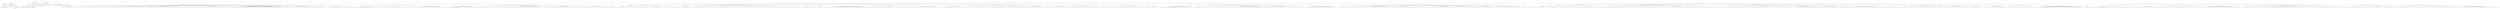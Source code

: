 graph Tree {
	"t0" [label = "TEI"];
	"t1" [label = "teiHeader"];
	"t2" [label = "fileDesc"];
	"t3" [label = "titleStmt"];
	"t4" [label = "title"];
	"t5" [label = "title"];
	"t6" [label = "author"];
	"t7" [label = "idno"];
	"t8" [label = "persName"];
	"t9" [label = "forename"];
	"t10" [label = "forename"];
	"t11" [label = "nameLink"];
	"t12" [label = "surname"];
	"t13" [label = "publicationStmt"];
	"t14" [label = "publisher"];
	"t15" [label = "idno"];
	"t16" [label = "idno"];
	"t17" [label = "availability"];
	"t18" [label = "licence"];
	"t19" [label = "ab"];
	"t20" [label = "ref"];
	"t21" [label = "sourceDesc"];
	"t22" [label = "bibl"];
	"t23" [label = "name"];
	"t24" [label = "idno"];
	"t25" [label = "idno"];
	"t26" [label = "availability"];
	"t27" [label = "licence"];
	"t28" [label = "ab"];
	"t29" [label = "ref"];
	"t30" [label = "bibl"];
	"t31" [label = "date"];
	"t32" [label = "date"];
	"t33" [label = "idno"];
	"t34" [label = "profileDesc"];
	"t35" [label = "particDesc"];
	"t36" [label = "listPerson"];
	"t37" [label = "person"];
	"t38" [label = "persName"];
	"t39" [label = "person"];
	"t40" [label = "persName"];
	"t41" [label = "person"];
	"t42" [label = "persName"];
	"t43" [label = "person"];
	"t44" [label = "persName"];
	"t45" [label = "person"];
	"t46" [label = "persName"];
	"t47" [label = "person"];
	"t48" [label = "persName"];
	"t49" [label = "person"];
	"t50" [label = "persName"];
	"t51" [label = "textClass"];
	"t52" [label = "keywords"];
	"t53" [label = "term"];
	"t54" [label = "term"];
	"t55" [label = "classCode"];
	"t56" [label = "revisionDesc"];
	"t57" [label = "listChange"];
	"t58" [label = "change"];
	"t59" [label = "text"];
	"t60" [label = "front"];
	"t61" [label = "docTitle"];
	"t62" [label = "titlePart"];
	"t63" [label = "titlePart"];
	"t64" [label = "docDate"];
	"t65" [label = "docAuthor"];
	"t66" [label = "div"];
	"t67" [label = "div"];
	"t68" [label = "head"];
	"t69" [label = "p"];
	"t70" [label = "p"];
	"t71" [label = "p"];
	"t72" [label = "div"];
	"t73" [label = "p"];
	"t74" [label = "div"];
	"t75" [label = "p"];
	"t76" [label = "performance"];
	"t77" [label = "ab"];
	"t78" [label = "div"];
	"t79" [label = "head"];
	"t80" [label = "p"];
	"t81" [label = "p"];
	"t82" [label = "castList"];
	"t83" [label = "head"];
	"t84" [label = "castItem"];
	"t85" [label = "role"];
	"t86" [label = "castItem"];
	"t87" [label = "role"];
	"t88" [label = "castItem"];
	"t89" [label = "role"];
	"t90" [label = "castItem"];
	"t91" [label = "role"];
	"t92" [label = "castItem"];
	"t93" [label = "role"];
	"t94" [label = "castItem"];
	"t95" [label = "role"];
	"t96" [label = "castItem"];
	"t97" [label = "role"];
	"t98" [label = "castItem"];
	"t99" [label = "role"];
	"t100" [label = "body"];
	"t101" [label = "div"];
	"t102" [label = "head"];
	"t103" [label = "div"];
	"t104" [label = "head"];
	"t105" [label = "sp"];
	"t106" [label = "speaker"];
	"t107" [label = "l"];
	"t108" [label = "l"];
	"t109" [label = "l"];
	"t110" [label = "l"];
	"t111" [label = "l"];
	"t112" [label = "l"];
	"t113" [label = "l"];
	"t114" [label = "l"];
	"t115" [label = "l"];
	"t116" [label = "sp"];
	"t117" [label = "speaker"];
	"t118" [label = "l"];
	"t119" [label = "sp"];
	"t120" [label = "speaker"];
	"t121" [label = "l"];
	"t122" [label = "l"];
	"t123" [label = "l"];
	"t124" [label = "sp"];
	"t125" [label = "speaker"];
	"t126" [label = "l"];
	"t127" [label = "l"];
	"t128" [label = "l"];
	"t129" [label = "sp"];
	"t130" [label = "speaker"];
	"t131" [label = "l"];
	"t132" [label = "l"];
	"t133" [label = "l"];
	"t134" [label = "l"];
	"t135" [label = "l"];
	"t136" [label = "l"];
	"t137" [label = "l"];
	"t138" [label = "l"];
	"t139" [label = "l"];
	"t140" [label = "l"];
	"t141" [label = "sp"];
	"t142" [label = "speaker"];
	"t143" [label = "l"];
	"t144" [label = "sp"];
	"t145" [label = "speaker"];
	"t146" [label = "l"];
	"t147" [label = "l"];
	"t148" [label = "l"];
	"t149" [label = "l"];
	"t150" [label = "note"];
	"t151" [label = "l"];
	"t152" [label = "sp"];
	"t153" [label = "speaker"];
	"t154" [label = "l"];
	"t155" [label = "sp"];
	"t156" [label = "speaker"];
	"t157" [label = "l"];
	"t158" [label = "l"];
	"t159" [label = "l"];
	"t160" [label = "l"];
	"t161" [label = "sp"];
	"t162" [label = "speaker"];
	"t163" [label = "l"];
	"t164" [label = "l"];
	"t165" [label = "l"];
	"t166" [label = "l"];
	"t167" [label = "l"];
	"t168" [label = "sp"];
	"t169" [label = "speaker"];
	"t170" [label = "l"];
	"t171" [label = "l"];
	"t172" [label = "l"];
	"t173" [label = "l"];
	"t174" [label = "l"];
	"t175" [label = "l"];
	"t176" [label = "sp"];
	"t177" [label = "speaker"];
	"t178" [label = "l"];
	"t179" [label = "l"];
	"t180" [label = "l"];
	"t181" [label = "l"];
	"t182" [label = "l"];
	"t183" [label = "l"];
	"t184" [label = "sp"];
	"t185" [label = "speaker"];
	"t186" [label = "l"];
	"t187" [label = "sp"];
	"t188" [label = "speaker"];
	"t189" [label = "l"];
	"t190" [label = "l"];
	"t191" [label = "l"];
	"t192" [label = "l"];
	"t193" [label = "l"];
	"t194" [label = "l"];
	"t195" [label = "l"];
	"t196" [label = "l"];
	"t197" [label = "l"];
	"t198" [label = "l"];
	"t199" [label = "sp"];
	"t200" [label = "speaker"];
	"t201" [label = "l"];
	"t202" [label = "sp"];
	"t203" [label = "speaker"];
	"t204" [label = "l"];
	"t205" [label = "sp"];
	"t206" [label = "speaker"];
	"t207" [label = "l"];
	"t208" [label = "sp"];
	"t209" [label = "speaker"];
	"t210" [label = "l"];
	"t211" [label = "l"];
	"t212" [label = "l"];
	"t213" [label = "l"];
	"t214" [label = "sp"];
	"t215" [label = "speaker"];
	"t216" [label = "l"];
	"t217" [label = "sp"];
	"t218" [label = "speaker"];
	"t219" [label = "l"];
	"t220" [label = "l"];
	"t221" [label = "l"];
	"t222" [label = "l"];
	"t223" [label = "sp"];
	"t224" [label = "speaker"];
	"t225" [label = "l"];
	"t226" [label = "l"];
	"t227" [label = "sp"];
	"t228" [label = "speaker"];
	"t229" [label = "l"];
	"t230" [label = "l"];
	"t231" [label = "l"];
	"t232" [label = "l"];
	"t233" [label = "l"];
	"t234" [label = "l"];
	"t235" [label = "l"];
	"t236" [label = "l"];
	"t237" [label = "l"];
	"t238" [label = "l"];
	"t239" [label = "l"];
	"t240" [label = "sp"];
	"t241" [label = "speaker"];
	"t242" [label = "l"];
	"t243" [label = "sp"];
	"t244" [label = "speaker"];
	"t245" [label = "l"];
	"t246" [label = "sp"];
	"t247" [label = "speaker"];
	"t248" [label = "l"];
	"t249" [label = "note"];
	"t250" [label = "l"];
	"t251" [label = "l"];
	"t252" [label = "sp"];
	"t253" [label = "speaker"];
	"t254" [label = "l"];
	"t255" [label = "l"];
	"t256" [label = "l"];
	"t257" [label = "l"];
	"t258" [label = "l"];
	"t259" [label = "l"];
	"t260" [label = "l"];
	"t261" [label = "l"];
	"t262" [label = "l"];
	"t263" [label = "l"];
	"t264" [label = "l"];
	"t265" [label = "l"];
	"t266" [label = "l"];
	"t267" [label = "l"];
	"t268" [label = "note"];
	"t269" [label = "l"];
	"t270" [label = "l"];
	"t271" [label = "l"];
	"t272" [label = "l"];
	"t273" [label = "l"];
	"t274" [label = "l"];
	"t275" [label = "l"];
	"t276" [label = "l"];
	"t277" [label = "l"];
	"t278" [label = "l"];
	"t279" [label = "l"];
	"t280" [label = "l"];
	"t281" [label = "l"];
	"t282" [label = "l"];
	"t283" [label = "l"];
	"t284" [label = "l"];
	"t285" [label = "l"];
	"t286" [label = "l"];
	"t287" [label = "l"];
	"t288" [label = "l"];
	"t289" [label = "l"];
	"t290" [label = "l"];
	"t291" [label = "l"];
	"t292" [label = "l"];
	"t293" [label = "l"];
	"t294" [label = "l"];
	"t295" [label = "l"];
	"t296" [label = "sp"];
	"t297" [label = "speaker"];
	"t298" [label = "l"];
	"t299" [label = "sp"];
	"t300" [label = "speaker"];
	"t301" [label = "l"];
	"t302" [label = "l"];
	"t303" [label = "l"];
	"t304" [label = "l"];
	"t305" [label = "l"];
	"t306" [label = "l"];
	"t307" [label = "l"];
	"t308" [label = "l"];
	"t309" [label = "l"];
	"t310" [label = "l"];
	"t311" [label = "l"];
	"t312" [label = "l"];
	"t313" [label = "l"];
	"t314" [label = "l"];
	"t315" [label = "l"];
	"t316" [label = "l"];
	"t317" [label = "l"];
	"t318" [label = "l"];
	"t319" [label = "sp"];
	"t320" [label = "speaker"];
	"t321" [label = "l"];
	"t322" [label = "l"];
	"t323" [label = "l"];
	"t324" [label = "l"];
	"t325" [label = "l"];
	"t326" [label = "l"];
	"t327" [label = "l"];
	"t328" [label = "l"];
	"t329" [label = "l"];
	"t330" [label = "l"];
	"t331" [label = "sp"];
	"t332" [label = "speaker"];
	"t333" [label = "l"];
	"t334" [label = "l"];
	"t335" [label = "l"];
	"t336" [label = "l"];
	"t337" [label = "l"];
	"t338" [label = "l"];
	"t339" [label = "l"];
	"t340" [label = "l"];
	"t341" [label = "l"];
	"t342" [label = "l"];
	"t343" [label = "l"];
	"t344" [label = "l"];
	"t345" [label = "l"];
	"t346" [label = "sp"];
	"t347" [label = "speaker"];
	"t348" [label = "l"];
	"t349" [label = "sp"];
	"t350" [label = "speaker"];
	"t351" [label = "l"];
	"t352" [label = "l"];
	"t353" [label = "div"];
	"t354" [label = "head"];
	"t355" [label = "sp"];
	"t356" [label = "speaker"];
	"t357" [label = "l"];
	"t358" [label = "l"];
	"t359" [label = "l"];
	"t360" [label = "l"];
	"t361" [label = "l"];
	"t362" [label = "l"];
	"t363" [label = "l"];
	"t364" [label = "l"];
	"t365" [label = "l"];
	"t366" [label = "l"];
	"t367" [label = "l"];
	"t368" [label = "l"];
	"t369" [label = "l"];
	"t370" [label = "l"];
	"t371" [label = "l"];
	"t372" [label = "l"];
	"t373" [label = "l"];
	"t374" [label = "l"];
	"t375" [label = "sp"];
	"t376" [label = "speaker"];
	"t377" [label = "l"];
	"t378" [label = "l"];
	"t379" [label = "l"];
	"t380" [label = "l"];
	"t381" [label = "sp"];
	"t382" [label = "speaker"];
	"t383" [label = "l"];
	"t384" [label = "l"];
	"t385" [label = "l"];
	"t386" [label = "l"];
	"t387" [label = "l"];
	"t388" [label = "l"];
	"t389" [label = "l"];
	"t390" [label = "l"];
	"t391" [label = "l"];
	"t392" [label = "l"];
	"t393" [label = "l"];
	"t394" [label = "l"];
	"t395" [label = "l"];
	"t396" [label = "l"];
	"t397" [label = "sp"];
	"t398" [label = "speaker"];
	"t399" [label = "l"];
	"t400" [label = "l"];
	"t401" [label = "l"];
	"t402" [label = "l"];
	"t403" [label = "l"];
	"t404" [label = "l"];
	"t405" [label = "l"];
	"t406" [label = "sp"];
	"t407" [label = "speaker"];
	"t408" [label = "l"];
	"t409" [label = "l"];
	"t410" [label = "l"];
	"t411" [label = "l"];
	"t412" [label = "l"];
	"t413" [label = "l"];
	"t414" [label = "l"];
	"t415" [label = "l"];
	"t416" [label = "l"];
	"t417" [label = "l"];
	"t418" [label = "l"];
	"t419" [label = "l"];
	"t420" [label = "l"];
	"t421" [label = "l"];
	"t422" [label = "l"];
	"t423" [label = "l"];
	"t424" [label = "l"];
	"t425" [label = "l"];
	"t426" [label = "l"];
	"t427" [label = "l"];
	"t428" [label = "l"];
	"t429" [label = "l"];
	"t430" [label = "l"];
	"t431" [label = "div"];
	"t432" [label = "head"];
	"t433" [label = "sp"];
	"t434" [label = "speaker"];
	"t435" [label = "l"];
	"t436" [label = "l"];
	"t437" [label = "l"];
	"t438" [label = "l"];
	"t439" [label = "l"];
	"t440" [label = "l"];
	"t441" [label = "l"];
	"t442" [label = "l"];
	"t443" [label = "l"];
	"t444" [label = "l"];
	"t445" [label = "l"];
	"t446" [label = "l"];
	"t447" [label = "l"];
	"t448" [label = "l"];
	"t449" [label = "l"];
	"t450" [label = "l"];
	"t451" [label = "l"];
	"t452" [label = "l"];
	"t453" [label = "l"];
	"t454" [label = "l"];
	"t455" [label = "l"];
	"t456" [label = "l"];
	"t457" [label = "l"];
	"t458" [label = "l"];
	"t459" [label = "sp"];
	"t460" [label = "speaker"];
	"t461" [label = "l"];
	"t462" [label = "div"];
	"t463" [label = "head"];
	"t464" [label = "sp"];
	"t465" [label = "speaker"];
	"t466" [label = "l"];
	"t467" [label = "l"];
	"t468" [label = "l"];
	"t469" [label = "sp"];
	"t470" [label = "speaker"];
	"t471" [label = "l"];
	"t472" [label = "l"];
	"t473" [label = "l"];
	"t474" [label = "l"];
	"t475" [label = "sp"];
	"t476" [label = "speaker"];
	"t477" [label = "l"];
	"t478" [label = "l"];
	"t479" [label = "l"];
	"t480" [label = "l"];
	"t481" [label = "l"];
	"t482" [label = "l"];
	"t483" [label = "l"];
	"t484" [label = "sp"];
	"t485" [label = "speaker"];
	"t486" [label = "l"];
	"t487" [label = "l"];
	"t488" [label = "l"];
	"t489" [label = "l"];
	"t490" [label = "sp"];
	"t491" [label = "speaker"];
	"t492" [label = "l"];
	"t493" [label = "sp"];
	"t494" [label = "speaker"];
	"t495" [label = "l"];
	"t496" [label = "l"];
	"t497" [label = "l"];
	"t498" [label = "l"];
	"t499" [label = "l"];
	"t500" [label = "l"];
	"t501" [label = "l"];
	"t502" [label = "l"];
	"t503" [label = "l"];
	"t504" [label = "l"];
	"t505" [label = "l"];
	"t506" [label = "l"];
	"t507" [label = "l"];
	"t508" [label = "l"];
	"t509" [label = "l"];
	"t510" [label = "l"];
	"t511" [label = "l"];
	"t512" [label = "l"];
	"t513" [label = "l"];
	"t514" [label = "note"];
	"t515" [label = "l"];
	"t516" [label = "l"];
	"t517" [label = "l"];
	"t518" [label = "sp"];
	"t519" [label = "speaker"];
	"t520" [label = "l"];
	"t521" [label = "l"];
	"t522" [label = "l"];
	"t523" [label = "l"];
	"t524" [label = "sp"];
	"t525" [label = "speaker"];
	"t526" [label = "l"];
	"t527" [label = "l"];
	"t528" [label = "l"];
	"t529" [label = "l"];
	"t530" [label = "l"];
	"t531" [label = "l"];
	"t532" [label = "l"];
	"t533" [label = "l"];
	"t534" [label = "l"];
	"t535" [label = "l"];
	"t536" [label = "l"];
	"t537" [label = "l"];
	"t538" [label = "l"];
	"t539" [label = "l"];
	"t540" [label = "l"];
	"t541" [label = "l"];
	"t542" [label = "l"];
	"t543" [label = "sp"];
	"t544" [label = "speaker"];
	"t545" [label = "l"];
	"t546" [label = "l"];
	"t547" [label = "l"];
	"t548" [label = "l"];
	"t549" [label = "l"];
	"t550" [label = "l"];
	"t551" [label = "l"];
	"t552" [label = "sp"];
	"t553" [label = "speaker"];
	"t554" [label = "l"];
	"t555" [label = "l"];
	"t556" [label = "l"];
	"t557" [label = "l"];
	"t558" [label = "l"];
	"t559" [label = "l"];
	"t560" [label = "l"];
	"t561" [label = "l"];
	"t562" [label = "l"];
	"t563" [label = "l"];
	"t564" [label = "l"];
	"t565" [label = "l"];
	"t566" [label = "l"];
	"t567" [label = "l"];
	"t568" [label = "l"];
	"t569" [label = "l"];
	"t570" [label = "sp"];
	"t571" [label = "speaker"];
	"t572" [label = "l"];
	"t573" [label = "div"];
	"t574" [label = "head"];
	"t575" [label = "sp"];
	"t576" [label = "speaker"];
	"t577" [label = "l"];
	"t578" [label = "l"];
	"t579" [label = "l"];
	"t580" [label = "l"];
	"t581" [label = "div"];
	"t582" [label = "head"];
	"t583" [label = "div"];
	"t584" [label = "head"];
	"t585" [label = "sp"];
	"t586" [label = "speaker"];
	"t587" [label = "l"];
	"t588" [label = "l"];
	"t589" [label = "l"];
	"t590" [label = "l"];
	"t591" [label = "l"];
	"t592" [label = "div"];
	"t593" [label = "head"];
	"t594" [label = "sp"];
	"t595" [label = "speaker"];
	"t596" [label = "l"];
	"t597" [label = "sp"];
	"t598" [label = "speaker"];
	"t599" [label = "l"];
	"t600" [label = "sp"];
	"t601" [label = "speaker"];
	"t602" [label = "l"];
	"t603" [label = "sp"];
	"t604" [label = "speaker"];
	"t605" [label = "l"];
	"t606" [label = "l"];
	"t607" [label = "l"];
	"t608" [label = "l"];
	"t609" [label = "l"];
	"t610" [label = "l"];
	"t611" [label = "l"];
	"t612" [label = "l"];
	"t613" [label = "sp"];
	"t614" [label = "speaker"];
	"t615" [label = "l"];
	"t616" [label = "l"];
	"t617" [label = "l"];
	"t618" [label = "l"];
	"t619" [label = "l"];
	"t620" [label = "l"];
	"t621" [label = "l"];
	"t622" [label = "l"];
	"t623" [label = "l"];
	"t624" [label = "l"];
	"t625" [label = "l"];
	"t626" [label = "l"];
	"t627" [label = "l"];
	"t628" [label = "sp"];
	"t629" [label = "speaker"];
	"t630" [label = "l"];
	"t631" [label = "l"];
	"t632" [label = "l"];
	"t633" [label = "sp"];
	"t634" [label = "speaker"];
	"t635" [label = "l"];
	"t636" [label = "l"];
	"t637" [label = "l"];
	"t638" [label = "l"];
	"t639" [label = "div"];
	"t640" [label = "head"];
	"t641" [label = "sp"];
	"t642" [label = "speaker"];
	"t643" [label = "l"];
	"t644" [label = "l"];
	"t645" [label = "l"];
	"t646" [label = "l"];
	"t647" [label = "l"];
	"t648" [label = "l"];
	"t649" [label = "l"];
	"t650" [label = "l"];
	"t651" [label = "l"];
	"t652" [label = "l"];
	"t653" [label = "l"];
	"t654" [label = "div"];
	"t655" [label = "head"];
	"t656" [label = "sp"];
	"t657" [label = "speaker"];
	"t658" [label = "l"];
	"t659" [label = "sp"];
	"t660" [label = "speaker"];
	"t661" [label = "l"];
	"t662" [label = "sp"];
	"t663" [label = "speaker"];
	"t664" [label = "l"];
	"t665" [label = "sp"];
	"t666" [label = "speaker"];
	"t667" [label = "l"];
	"t668" [label = "l"];
	"t669" [label = "l"];
	"t670" [label = "sp"];
	"t671" [label = "speaker"];
	"t672" [label = "l"];
	"t673" [label = "l"];
	"t674" [label = "l"];
	"t675" [label = "l"];
	"t676" [label = "sp"];
	"t677" [label = "speaker"];
	"t678" [label = "l"];
	"t679" [label = "sp"];
	"t680" [label = "speaker"];
	"t681" [label = "l"];
	"t682" [label = "l"];
	"t683" [label = "sp"];
	"t684" [label = "speaker"];
	"t685" [label = "l"];
	"t686" [label = "sp"];
	"t687" [label = "speaker"];
	"t688" [label = "l"];
	"t689" [label = "sp"];
	"t690" [label = "speaker"];
	"t691" [label = "l"];
	"t692" [label = "sp"];
	"t693" [label = "speaker"];
	"t694" [label = "l"];
	"t695" [label = "l"];
	"t696" [label = "l"];
	"t697" [label = "l"];
	"t698" [label = "l"];
	"t699" [label = "l"];
	"t700" [label = "sp"];
	"t701" [label = "speaker"];
	"t702" [label = "l"];
	"t703" [label = "l"];
	"t704" [label = "l"];
	"t705" [label = "l"];
	"t706" [label = "sp"];
	"t707" [label = "speaker"];
	"t708" [label = "l"];
	"t709" [label = "l"];
	"t710" [label = "l"];
	"t711" [label = "l"];
	"t712" [label = "l"];
	"t713" [label = "sp"];
	"t714" [label = "speaker"];
	"t715" [label = "l"];
	"t716" [label = "l"];
	"t717" [label = "l"];
	"t718" [label = "l"];
	"t719" [label = "l"];
	"t720" [label = "l"];
	"t721" [label = "l"];
	"t722" [label = "sp"];
	"t723" [label = "speaker"];
	"t724" [label = "l"];
	"t725" [label = "sp"];
	"t726" [label = "speaker"];
	"t727" [label = "l"];
	"t728" [label = "l"];
	"t729" [label = "l"];
	"t730" [label = "l"];
	"t731" [label = "l"];
	"t732" [label = "l"];
	"t733" [label = "sp"];
	"t734" [label = "speaker"];
	"t735" [label = "l"];
	"t736" [label = "sp"];
	"t737" [label = "speaker"];
	"t738" [label = "l"];
	"t739" [label = "l"];
	"t740" [label = "l"];
	"t741" [label = "l"];
	"t742" [label = "l"];
	"t743" [label = "l"];
	"t744" [label = "l"];
	"t745" [label = "l"];
	"t746" [label = "l"];
	"t747" [label = "l"];
	"t748" [label = "l"];
	"t749" [label = "l"];
	"t750" [label = "l"];
	"t751" [label = "div"];
	"t752" [label = "head"];
	"t753" [label = "sp"];
	"t754" [label = "speaker"];
	"t755" [label = "l"];
	"t756" [label = "l"];
	"t757" [label = "l"];
	"t758" [label = "l"];
	"t759" [label = "l"];
	"t760" [label = "l"];
	"t761" [label = "l"];
	"t762" [label = "l"];
	"t763" [label = "sp"];
	"t764" [label = "speaker"];
	"t765" [label = "l"];
	"t766" [label = "l"];
	"t767" [label = "l"];
	"t768" [label = "l"];
	"t769" [label = "l"];
	"t770" [label = "l"];
	"t771" [label = "l"];
	"t772" [label = "l"];
	"t773" [label = "l"];
	"t774" [label = "l"];
	"t775" [label = "sp"];
	"t776" [label = "speaker"];
	"t777" [label = "l"];
	"t778" [label = "l"];
	"t779" [label = "l"];
	"t780" [label = "l"];
	"t781" [label = "l"];
	"t782" [label = "l"];
	"t783" [label = "l"];
	"t784" [label = "l"];
	"t785" [label = "l"];
	"t786" [label = "l"];
	"t787" [label = "l"];
	"t788" [label = "l"];
	"t789" [label = "l"];
	"t790" [label = "note"];
	"t791" [label = "l"];
	"t792" [label = "l"];
	"t793" [label = "l"];
	"t794" [label = "l"];
	"t795" [label = "l"];
	"t796" [label = "l"];
	"t797" [label = "l"];
	"t798" [label = "l"];
	"t799" [label = "l"];
	"t800" [label = "l"];
	"t801" [label = "l"];
	"t802" [label = "l"];
	"t803" [label = "l"];
	"t804" [label = "l"];
	"t805" [label = "l"];
	"t806" [label = "l"];
	"t807" [label = "l"];
	"t808" [label = "l"];
	"t809" [label = "div"];
	"t810" [label = "head"];
	"t811" [label = "sp"];
	"t812" [label = "speaker"];
	"t813" [label = "l"];
	"t814" [label = "sp"];
	"t815" [label = "speaker"];
	"t816" [label = "l"];
	"t817" [label = "l"];
	"t818" [label = "sp"];
	"t819" [label = "speaker"];
	"t820" [label = "l"];
	"t821" [label = "sp"];
	"t822" [label = "speaker"];
	"t823" [label = "l"];
	"t824" [label = "l"];
	"t825" [label = "l"];
	"t826" [label = "l"];
	"t827" [label = "l"];
	"t828" [label = "l"];
	"t829" [label = "l"];
	"t830" [label = "l"];
	"t831" [label = "l"];
	"t832" [label = "l"];
	"t833" [label = "l"];
	"t834" [label = "l"];
	"t835" [label = "sp"];
	"t836" [label = "speaker"];
	"t837" [label = "l"];
	"t838" [label = "sp"];
	"t839" [label = "speaker"];
	"t840" [label = "l"];
	"t841" [label = "l"];
	"t842" [label = "l"];
	"t843" [label = "l"];
	"t844" [label = "l"];
	"t845" [label = "l"];
	"t846" [label = "sp"];
	"t847" [label = "speaker"];
	"t848" [label = "l"];
	"t849" [label = "sp"];
	"t850" [label = "speaker"];
	"t851" [label = "l"];
	"t852" [label = "l"];
	"t853" [label = "l"];
	"t854" [label = "l"];
	"t855" [label = "l"];
	"t856" [label = "l"];
	"t857" [label = "l"];
	"t858" [label = "l"];
	"t859" [label = "l"];
	"t860" [label = "l"];
	"t861" [label = "l"];
	"t862" [label = "l"];
	"t863" [label = "l"];
	"t864" [label = "l"];
	"t865" [label = "l"];
	"t866" [label = "l"];
	"t867" [label = "l"];
	"t868" [label = "l"];
	"t869" [label = "l"];
	"t870" [label = "l"];
	"t871" [label = "l"];
	"t872" [label = "div"];
	"t873" [label = "head"];
	"t874" [label = "sp"];
	"t875" [label = "speaker"];
	"t876" [label = "l"];
	"t877" [label = "l"];
	"t878" [label = "l"];
	"t879" [label = "l"];
	"t880" [label = "l"];
	"t881" [label = "l"];
	"t882" [label = "l"];
	"t883" [label = "l"];
	"t884" [label = "l"];
	"t885" [label = "l"];
	"t886" [label = "l"];
	"t887" [label = "l"];
	"t888" [label = "l"];
	"t889" [label = "l"];
	"t890" [label = "l"];
	"t891" [label = "l"];
	"t892" [label = "l"];
	"t893" [label = "sp"];
	"t894" [label = "speaker"];
	"t895" [label = "l"];
	"t896" [label = "l"];
	"t897" [label = "l"];
	"t898" [label = "l"];
	"t899" [label = "sp"];
	"t900" [label = "speaker"];
	"t901" [label = "l"];
	"t902" [label = "l"];
	"t903" [label = "l"];
	"t904" [label = "l"];
	"t905" [label = "l"];
	"t906" [label = "l"];
	"t907" [label = "l"];
	"t908" [label = "l"];
	"t909" [label = "sp"];
	"t910" [label = "speaker"];
	"t911" [label = "l"];
	"t912" [label = "l"];
	"t913" [label = "l"];
	"t914" [label = "l"];
	"t915" [label = "l"];
	"t916" [label = "l"];
	"t917" [label = "sp"];
	"t918" [label = "speaker"];
	"t919" [label = "l"];
	"t920" [label = "l"];
	"t921" [label = "l"];
	"t922" [label = "l"];
	"t923" [label = "l"];
	"t924" [label = "l"];
	"t925" [label = "l"];
	"t926" [label = "l"];
	"t927" [label = "l"];
	"t928" [label = "l"];
	"t929" [label = "l"];
	"t930" [label = "sp"];
	"t931" [label = "speaker"];
	"t932" [label = "l"];
	"t933" [label = "l"];
	"t934" [label = "l"];
	"t935" [label = "l"];
	"t936" [label = "l"];
	"t937" [label = "l"];
	"t938" [label = "l"];
	"t939" [label = "l"];
	"t940" [label = "sp"];
	"t941" [label = "speaker"];
	"t942" [label = "l"];
	"t943" [label = "sp"];
	"t944" [label = "speaker"];
	"t945" [label = "l"];
	"t946" [label = "sp"];
	"t947" [label = "speaker"];
	"t948" [label = "l"];
	"t949" [label = "l"];
	"t950" [label = "l"];
	"t951" [label = "l"];
	"t952" [label = "l"];
	"t953" [label = "l"];
	"t954" [label = "l"];
	"t955" [label = "l"];
	"t956" [label = "l"];
	"t957" [label = "l"];
	"t958" [label = "l"];
	"t959" [label = "l"];
	"t960" [label = "l"];
	"t961" [label = "l"];
	"t962" [label = "l"];
	"t963" [label = "sp"];
	"t964" [label = "speaker"];
	"t965" [label = "l"];
	"t966" [label = "sp"];
	"t967" [label = "speaker"];
	"t968" [label = "l"];
	"t969" [label = "l"];
	"t970" [label = "l"];
	"t971" [label = "l"];
	"t972" [label = "l"];
	"t973" [label = "l"];
	"t974" [label = "l"];
	"t975" [label = "l"];
	"t976" [label = "l"];
	"t977" [label = "l"];
	"t978" [label = "l"];
	"t979" [label = "l"];
	"t980" [label = "l"];
	"t981" [label = "l"];
	"t982" [label = "l"];
	"t983" [label = "div"];
	"t984" [label = "head"];
	"t985" [label = "sp"];
	"t986" [label = "speaker"];
	"t987" [label = "l"];
	"t988" [label = "sp"];
	"t989" [label = "speaker"];
	"t990" [label = "l"];
	"t991" [label = "sp"];
	"t992" [label = "speaker"];
	"t993" [label = "l"];
	"t994" [label = "l"];
	"t995" [label = "l"];
	"t996" [label = "l"];
	"t997" [label = "l"];
	"t998" [label = "l"];
	"t999" [label = "l"];
	"t1000" [label = "l"];
	"t1001" [label = "l"];
	"t1002" [label = "l"];
	"t1003" [label = "l"];
	"t1004" [label = "sp"];
	"t1005" [label = "speaker"];
	"t1006" [label = "l"];
	"t1007" [label = "l"];
	"t1008" [label = "l"];
	"t1009" [label = "l"];
	"t1010" [label = "l"];
	"t1011" [label = "l"];
	"t1012" [label = "sp"];
	"t1013" [label = "speaker"];
	"t1014" [label = "l"];
	"t1015" [label = "sp"];
	"t1016" [label = "speaker"];
	"t1017" [label = "l"];
	"t1018" [label = "l"];
	"t1019" [label = "div"];
	"t1020" [label = "head"];
	"t1021" [label = "sp"];
	"t1022" [label = "speaker"];
	"t1023" [label = "l"];
	"t1024" [label = "l"];
	"t1025" [label = "l"];
	"t1026" [label = "l"];
	"t1027" [label = "l"];
	"t1028" [label = "sp"];
	"t1029" [label = "speaker"];
	"t1030" [label = "l"];
	"t1031" [label = "l"];
	"t1032" [label = "sp"];
	"t1033" [label = "speaker"];
	"t1034" [label = "l"];
	"t1035" [label = "l"];
	"t1036" [label = "sp"];
	"t1037" [label = "speaker"];
	"t1038" [label = "l"];
	"t1039" [label = "l"];
	"t1040" [label = "sp"];
	"t1041" [label = "speaker"];
	"t1042" [label = "l"];
	"t1043" [label = "sp"];
	"t1044" [label = "speaker"];
	"t1045" [label = "l"];
	"t1046" [label = "l"];
	"t1047" [label = "sp"];
	"t1048" [label = "speaker"];
	"t1049" [label = "l"];
	"t1050" [label = "l"];
	"t1051" [label = "sp"];
	"t1052" [label = "speaker"];
	"t1053" [label = "l"];
	"t1054" [label = "div"];
	"t1055" [label = "head"];
	"t1056" [label = "sp"];
	"t1057" [label = "speaker"];
	"t1058" [label = "l"];
	"t1059" [label = "l"];
	"t1060" [label = "l"];
	"t1061" [label = "l"];
	"t1062" [label = "l"];
	"t1063" [label = "l"];
	"t1064" [label = "l"];
	"t1065" [label = "l"];
	"t1066" [label = "l"];
	"t1067" [label = "l"];
	"t1068" [label = "div"];
	"t1069" [label = "head"];
	"t1070" [label = "div"];
	"t1071" [label = "head"];
	"t1072" [label = "sp"];
	"t1073" [label = "speaker"];
	"t1074" [label = "l"];
	"t1075" [label = "l"];
	"t1076" [label = "l"];
	"t1077" [label = "l"];
	"t1078" [label = "l"];
	"t1079" [label = "l"];
	"t1080" [label = "l"];
	"t1081" [label = "l"];
	"t1082" [label = "l"];
	"t1083" [label = "l"];
	"t1084" [label = "l"];
	"t1085" [label = "l"];
	"t1086" [label = "l"];
	"t1087" [label = "l"];
	"t1088" [label = "l"];
	"t1089" [label = "l"];
	"t1090" [label = "l"];
	"t1091" [label = "l"];
	"t1092" [label = "l"];
	"t1093" [label = "l"];
	"t1094" [label = "l"];
	"t1095" [label = "l"];
	"t1096" [label = "l"];
	"t1097" [label = "l"];
	"t1098" [label = "l"];
	"t1099" [label = "l"];
	"t1100" [label = "div"];
	"t1101" [label = "head"];
	"t1102" [label = "sp"];
	"t1103" [label = "speaker"];
	"t1104" [label = "l"];
	"t1105" [label = "l"];
	"t1106" [label = "l"];
	"t1107" [label = "sp"];
	"t1108" [label = "speaker"];
	"t1109" [label = "l"];
	"t1110" [label = "sp"];
	"t1111" [label = "speaker"];
	"t1112" [label = "l"];
	"t1113" [label = "l"];
	"t1114" [label = "l"];
	"t1115" [label = "l"];
	"t1116" [label = "sp"];
	"t1117" [label = "speaker"];
	"t1118" [label = "l"];
	"t1119" [label = "l"];
	"t1120" [label = "l"];
	"t1121" [label = "l"];
	"t1122" [label = "sp"];
	"t1123" [label = "speaker"];
	"t1124" [label = "l"];
	"t1125" [label = "l"];
	"t1126" [label = "l"];
	"t1127" [label = "sp"];
	"t1128" [label = "speaker"];
	"t1129" [label = "l"];
	"t1130" [label = "l"];
	"t1131" [label = "sp"];
	"t1132" [label = "speaker"];
	"t1133" [label = "l"];
	"t1134" [label = "l"];
	"t1135" [label = "l"];
	"t1136" [label = "sp"];
	"t1137" [label = "speaker"];
	"t1138" [label = "l"];
	"t1139" [label = "l"];
	"t1140" [label = "l"];
	"t1141" [label = "l"];
	"t1142" [label = "l"];
	"t1143" [label = "l"];
	"t1144" [label = "l"];
	"t1145" [label = "l"];
	"t1146" [label = "l"];
	"t1147" [label = "l"];
	"t1148" [label = "l"];
	"t1149" [label = "l"];
	"t1150" [label = "l"];
	"t1151" [label = "l"];
	"t1152" [label = "l"];
	"t1153" [label = "l"];
	"t1154" [label = "l"];
	"t1155" [label = "l"];
	"t1156" [label = "l"];
	"t1157" [label = "l"];
	"t1158" [label = "l"];
	"t1159" [label = "l"];
	"t1160" [label = "l"];
	"t1161" [label = "l"];
	"t1162" [label = "sp"];
	"t1163" [label = "speaker"];
	"t1164" [label = "l"];
	"t1165" [label = "sp"];
	"t1166" [label = "speaker"];
	"t1167" [label = "note"];
	"t1168" [label = "l"];
	"t1169" [label = "l"];
	"t1170" [label = "l"];
	"t1171" [label = "l"];
	"t1172" [label = "l"];
	"t1173" [label = "l"];
	"t1174" [label = "l"];
	"t1175" [label = "l"];
	"t1176" [label = "l"];
	"t1177" [label = "l"];
	"t1178" [label = "l"];
	"t1179" [label = "l"];
	"t1180" [label = "l"];
	"t1181" [label = "l"];
	"t1182" [label = "sp"];
	"t1183" [label = "speaker"];
	"t1184" [label = "l"];
	"t1185" [label = "sp"];
	"t1186" [label = "speaker"];
	"t1187" [label = "l"];
	"t1188" [label = "sp"];
	"t1189" [label = "speaker"];
	"t1190" [label = "l"];
	"t1191" [label = "sp"];
	"t1192" [label = "speaker"];
	"t1193" [label = "l"];
	"t1194" [label = "l"];
	"t1195" [label = "l"];
	"t1196" [label = "l"];
	"t1197" [label = "div"];
	"t1198" [label = "head"];
	"t1199" [label = "sp"];
	"t1200" [label = "speaker"];
	"t1201" [label = "l"];
	"t1202" [label = "l"];
	"t1203" [label = "l"];
	"t1204" [label = "l"];
	"t1205" [label = "l"];
	"t1206" [label = "l"];
	"t1207" [label = "l"];
	"t1208" [label = "l"];
	"t1209" [label = "l"];
	"t1210" [label = "l"];
	"t1211" [label = "l"];
	"t1212" [label = "l"];
	"t1213" [label = "note"];
	"t1214" [label = "l"];
	"t1215" [label = "l"];
	"t1216" [label = "l"];
	"t1217" [label = "l"];
	"t1218" [label = "l"];
	"t1219" [label = "l"];
	"t1220" [label = "l"];
	"t1221" [label = "l"];
	"t1222" [label = "l"];
	"t1223" [label = "l"];
	"t1224" [label = "l"];
	"t1225" [label = "l"];
	"t1226" [label = "div"];
	"t1227" [label = "head"];
	"t1228" [label = "sp"];
	"t1229" [label = "speaker"];
	"t1230" [label = "l"];
	"t1231" [label = "l"];
	"t1232" [label = "l"];
	"t1233" [label = "l"];
	"t1234" [label = "l"];
	"t1235" [label = "sp"];
	"t1236" [label = "speaker"];
	"t1237" [label = "l"];
	"t1238" [label = "l"];
	"t1239" [label = "l"];
	"t1240" [label = "sp"];
	"t1241" [label = "speaker"];
	"t1242" [label = "l"];
	"t1243" [label = "sp"];
	"t1244" [label = "speaker"];
	"t1245" [label = "l"];
	"t1246" [label = "l"];
	"t1247" [label = "l"];
	"t1248" [label = "l"];
	"t1249" [label = "sp"];
	"t1250" [label = "speaker"];
	"t1251" [label = "l"];
	"t1252" [label = "sp"];
	"t1253" [label = "speaker"];
	"t1254" [label = "l"];
	"t1255" [label = "l"];
	"t1256" [label = "l"];
	"t1257" [label = "l"];
	"t1258" [label = "l"];
	"t1259" [label = "l"];
	"t1260" [label = "l"];
	"t1261" [label = "l"];
	"t1262" [label = "l"];
	"t1263" [label = "l"];
	"t1264" [label = "l"];
	"t1265" [label = "l"];
	"t1266" [label = "l"];
	"t1267" [label = "l"];
	"t1268" [label = "l"];
	"t1269" [label = "l"];
	"t1270" [label = "l"];
	"t1271" [label = "l"];
	"t1272" [label = "l"];
	"t1273" [label = "sp"];
	"t1274" [label = "speaker"];
	"t1275" [label = "l"];
	"t1276" [label = "sp"];
	"t1277" [label = "speaker"];
	"t1278" [label = "l"];
	"t1279" [label = "l"];
	"t1280" [label = "l"];
	"t1281" [label = "l"];
	"t1282" [label = "l"];
	"t1283" [label = "l"];
	"t1284" [label = "l"];
	"t1285" [label = "l"];
	"t1286" [label = "l"];
	"t1287" [label = "l"];
	"t1288" [label = "l"];
	"t1289" [label = "l"];
	"t1290" [label = "sp"];
	"t1291" [label = "speaker"];
	"t1292" [label = "l"];
	"t1293" [label = "sp"];
	"t1294" [label = "speaker"];
	"t1295" [label = "l"];
	"t1296" [label = "l"];
	"t1297" [label = "l"];
	"t1298" [label = "l"];
	"t1299" [label = "l"];
	"t1300" [label = "l"];
	"t1301" [label = "l"];
	"t1302" [label = "l"];
	"t1303" [label = "l"];
	"t1304" [label = "l"];
	"t1305" [label = "sp"];
	"t1306" [label = "speaker"];
	"t1307" [label = "l"];
	"t1308" [label = "sp"];
	"t1309" [label = "speaker"];
	"t1310" [label = "l"];
	"t1311" [label = "l"];
	"t1312" [label = "l"];
	"t1313" [label = "l"];
	"t1314" [label = "l"];
	"t1315" [label = "l"];
	"t1316" [label = "l"];
	"t1317" [label = "l"];
	"t1318" [label = "l"];
	"t1319" [label = "l"];
	"t1320" [label = "l"];
	"t1321" [label = "l"];
	"t1322" [label = "l"];
	"t1323" [label = "l"];
	"t1324" [label = "l"];
	"t1325" [label = "sp"];
	"t1326" [label = "speaker"];
	"t1327" [label = "l"];
	"t1328" [label = "l"];
	"t1329" [label = "l"];
	"t1330" [label = "l"];
	"t1331" [label = "l"];
	"t1332" [label = "l"];
	"t1333" [label = "l"];
	"t1334" [label = "l"];
	"t1335" [label = "l"];
	"t1336" [label = "l"];
	"t1337" [label = "sp"];
	"t1338" [label = "speaker"];
	"t1339" [label = "l"];
	"t1340" [label = "l"];
	"t1341" [label = "sp"];
	"t1342" [label = "speaker"];
	"t1343" [label = "l"];
	"t1344" [label = "l"];
	"t1345" [label = "l"];
	"t1346" [label = "sp"];
	"t1347" [label = "speaker"];
	"t1348" [label = "l"];
	"t1349" [label = "l"];
	"t1350" [label = "l"];
	"t1351" [label = "l"];
	"t1352" [label = "l"];
	"t1353" [label = "l"];
	"t1354" [label = "l"];
	"t1355" [label = "l"];
	"t1356" [label = "l"];
	"t1357" [label = "l"];
	"t1358" [label = "l"];
	"t1359" [label = "l"];
	"t1360" [label = "l"];
	"t1361" [label = "sp"];
	"t1362" [label = "speaker"];
	"t1363" [label = "l"];
	"t1364" [label = "l"];
	"t1365" [label = "l"];
	"t1366" [label = "l"];
	"t1367" [label = "l"];
	"t1368" [label = "l"];
	"t1369" [label = "l"];
	"t1370" [label = "l"];
	"t1371" [label = "l"];
	"t1372" [label = "l"];
	"t1373" [label = "l"];
	"t1374" [label = "l"];
	"t1375" [label = "l"];
	"t1376" [label = "l"];
	"t1377" [label = "sp"];
	"t1378" [label = "speaker"];
	"t1379" [label = "l"];
	"t1380" [label = "sp"];
	"t1381" [label = "speaker"];
	"t1382" [label = "l"];
	"t1383" [label = "sp"];
	"t1384" [label = "speaker"];
	"t1385" [label = "l"];
	"t1386" [label = "l"];
	"t1387" [label = "l"];
	"t1388" [label = "l"];
	"t1389" [label = "sp"];
	"t1390" [label = "speaker"];
	"t1391" [label = "l"];
	"t1392" [label = "l"];
	"t1393" [label = "l"];
	"t1394" [label = "l"];
	"t1395" [label = "l"];
	"t1396" [label = "div"];
	"t1397" [label = "head"];
	"t1398" [label = "div"];
	"t1399" [label = "head"];
	"t1400" [label = "sp"];
	"t1401" [label = "speaker"];
	"t1402" [label = "l"];
	"t1403" [label = "l"];
	"t1404" [label = "l"];
	"t1405" [label = "l"];
	"t1406" [label = "l"];
	"t1407" [label = "l"];
	"t1408" [label = "l"];
	"t1409" [label = "l"];
	"t1410" [label = "div"];
	"t1411" [label = "head"];
	"t1412" [label = "sp"];
	"t1413" [label = "speaker"];
	"t1414" [label = "l"];
	"t1415" [label = "l"];
	"t1416" [label = "sp"];
	"t1417" [label = "speaker"];
	"t1418" [label = "l"];
	"t1419" [label = "l"];
	"t1420" [label = "l"];
	"t1421" [label = "l"];
	"t1422" [label = "l"];
	"t1423" [label = "sp"];
	"t1424" [label = "speaker"];
	"t1425" [label = "l"];
	"t1426" [label = "l"];
	"t1427" [label = "l"];
	"t1428" [label = "l"];
	"t1429" [label = "l"];
	"t1430" [label = "l"];
	"t1431" [label = "l"];
	"t1432" [label = "l"];
	"t1433" [label = "l"];
	"t1434" [label = "l"];
	"t1435" [label = "sp"];
	"t1436" [label = "speaker"];
	"t1437" [label = "l"];
	"t1438" [label = "l"];
	"t1439" [label = "l"];
	"t1440" [label = "l"];
	"t1441" [label = "sp"];
	"t1442" [label = "speaker"];
	"t1443" [label = "l"];
	"t1444" [label = "l"];
	"t1445" [label = "l"];
	"t1446" [label = "l"];
	"t1447" [label = "l"];
	"t1448" [label = "l"];
	"t1449" [label = "l"];
	"t1450" [label = "l"];
	"t1451" [label = "l"];
	"t1452" [label = "sp"];
	"t1453" [label = "speaker"];
	"t1454" [label = "l"];
	"t1455" [label = "l"];
	"t1456" [label = "sp"];
	"t1457" [label = "speaker"];
	"t1458" [label = "l"];
	"t1459" [label = "l"];
	"t1460" [label = "l"];
	"t1461" [label = "l"];
	"t1462" [label = "l"];
	"t1463" [label = "div"];
	"t1464" [label = "head"];
	"t1465" [label = "sp"];
	"t1466" [label = "speaker"];
	"t1467" [label = "l"];
	"t1468" [label = "l"];
	"t1469" [label = "sp"];
	"t1470" [label = "speaker"];
	"t1471" [label = "l"];
	"t1472" [label = "sp"];
	"t1473" [label = "speaker"];
	"t1474" [label = "l"];
	"t1475" [label = "l"];
	"t1476" [label = "sp"];
	"t1477" [label = "speaker"];
	"t1478" [label = "l"];
	"t1479" [label = "sp"];
	"t1480" [label = "speaker"];
	"t1481" [label = "l"];
	"t1482" [label = "sp"];
	"t1483" [label = "speaker"];
	"t1484" [label = "l"];
	"t1485" [label = "l"];
	"t1486" [label = "l"];
	"t1487" [label = "l"];
	"t1488" [label = "l"];
	"t1489" [label = "sp"];
	"t1490" [label = "speaker"];
	"t1491" [label = "l"];
	"t1492" [label = "l"];
	"t1493" [label = "l"];
	"t1494" [label = "sp"];
	"t1495" [label = "speaker"];
	"t1496" [label = "l"];
	"t1497" [label = "l"];
	"t1498" [label = "sp"];
	"t1499" [label = "speaker"];
	"t1500" [label = "l"];
	"t1501" [label = "l"];
	"t1502" [label = "sp"];
	"t1503" [label = "speaker"];
	"t1504" [label = "l"];
	"t1505" [label = "sp"];
	"t1506" [label = "speaker"];
	"t1507" [label = "l"];
	"t1508" [label = "sp"];
	"t1509" [label = "speaker"];
	"t1510" [label = "l"];
	"t1511" [label = "l"];
	"t1512" [label = "l"];
	"t1513" [label = "l"];
	"t1514" [label = "sp"];
	"t1515" [label = "speaker"];
	"t1516" [label = "l"];
	"t1517" [label = "l"];
	"t1518" [label = "sp"];
	"t1519" [label = "speaker"];
	"t1520" [label = "l"];
	"t1521" [label = "l"];
	"t1522" [label = "l"];
	"t1523" [label = "l"];
	"t1524" [label = "l"];
	"t1525" [label = "l"];
	"t1526" [label = "l"];
	"t1527" [label = "l"];
	"t1528" [label = "l"];
	"t1529" [label = "l"];
	"t1530" [label = "l"];
	"t1531" [label = "l"];
	"t1532" [label = "l"];
	"t1533" [label = "l"];
	"t1534" [label = "sp"];
	"t1535" [label = "speaker"];
	"t1536" [label = "l"];
	"t1537" [label = "l"];
	"t1538" [label = "sp"];
	"t1539" [label = "speaker"];
	"t1540" [label = "l"];
	"t1541" [label = "l"];
	"t1542" [label = "sp"];
	"t1543" [label = "speaker"];
	"t1544" [label = "l"];
	"t1545" [label = "sp"];
	"t1546" [label = "speaker"];
	"t1547" [label = "l"];
	"t1548" [label = "l"];
	"t1549" [label = "l"];
	"t1550" [label = "l"];
	"t1551" [label = "l"];
	"t1552" [label = "l"];
	"t1553" [label = "l"];
	"t1554" [label = "l"];
	"t1555" [label = "sp"];
	"t1556" [label = "speaker"];
	"t1557" [label = "l"];
	"t1558" [label = "l"];
	"t1559" [label = "l"];
	"t1560" [label = "l"];
	"t1561" [label = "div"];
	"t1562" [label = "head"];
	"t1563" [label = "sp"];
	"t1564" [label = "speaker"];
	"t1565" [label = "l"];
	"t1566" [label = "l"];
	"t1567" [label = "l"];
	"t1568" [label = "l"];
	"t1569" [label = "l"];
	"t1570" [label = "l"];
	"t1571" [label = "sp"];
	"t1572" [label = "speaker"];
	"t1573" [label = "l"];
	"t1574" [label = "sp"];
	"t1575" [label = "speaker"];
	"t1576" [label = "l"];
	"t1577" [label = "l"];
	"t1578" [label = "l"];
	"t1579" [label = "l"];
	"t1580" [label = "sp"];
	"t1581" [label = "speaker"];
	"t1582" [label = "l"];
	"t1583" [label = "sp"];
	"t1584" [label = "speaker"];
	"t1585" [label = "l"];
	"t1586" [label = "l"];
	"t1587" [label = "l"];
	"t1588" [label = "l"];
	"t1589" [label = "l"];
	"t1590" [label = "l"];
	"t1591" [label = "sp"];
	"t1592" [label = "speaker"];
	"t1593" [label = "l"];
	"t1594" [label = "l"];
	"t1595" [label = "sp"];
	"t1596" [label = "speaker"];
	"t1597" [label = "l"];
	"t1598" [label = "l"];
	"t1599" [label = "l"];
	"t1600" [label = "l"];
	"t1601" [label = "l"];
	"t1602" [label = "l"];
	"t1603" [label = "l"];
	"t1604" [label = "l"];
	"t1605" [label = "l"];
	"t1606" [label = "l"];
	"t1607" [label = "l"];
	"t1608" [label = "l"];
	"t1609" [label = "l"];
	"t1610" [label = "sp"];
	"t1611" [label = "speaker"];
	"t1612" [label = "l"];
	"t1613" [label = "l"];
	"t1614" [label = "l"];
	"t1615" [label = "l"];
	"t1616" [label = "l"];
	"t1617" [label = "sp"];
	"t1618" [label = "speaker"];
	"t1619" [label = "l"];
	"t1620" [label = "l"];
	"t1621" [label = "l"];
	"t1622" [label = "l"];
	"t1623" [label = "sp"];
	"t1624" [label = "speaker"];
	"t1625" [label = "l"];
	"t1626" [label = "l"];
	"t1627" [label = "sp"];
	"t1628" [label = "speaker"];
	"t1629" [label = "l"];
	"t1630" [label = "l"];
	"t1631" [label = "l"];
	"t1632" [label = "l"];
	"t1633" [label = "l"];
	"t1634" [label = "l"];
	"t1635" [label = "l"];
	"t1636" [label = "l"];
	"t1637" [label = "l"];
	"t1638" [label = "l"];
	"t1639" [label = "l"];
	"t1640" [label = "l"];
	"t1641" [label = "l"];
	"t1642" [label = "l"];
	"t1643" [label = "l"];
	"t1644" [label = "l"];
	"t1645" [label = "l"];
	"t1646" [label = "l"];
	"t1647" [label = "l"];
	"t1648" [label = "l"];
	"t1649" [label = "l"];
	"t1650" [label = "sp"];
	"t1651" [label = "speaker"];
	"t1652" [label = "l"];
	"t1653" [label = "l"];
	"t1654" [label = "l"];
	"t1655" [label = "l"];
	"t1656" [label = "l"];
	"t1657" [label = "l"];
	"t1658" [label = "l"];
	"t1659" [label = "l"];
	"t1660" [label = "l"];
	"t1661" [label = "l"];
	"t1662" [label = "l"];
	"t1663" [label = "l"];
	"t1664" [label = "l"];
	"t1665" [label = "l"];
	"t1666" [label = "l"];
	"t1667" [label = "l"];
	"t1668" [label = "sp"];
	"t1669" [label = "speaker"];
	"t1670" [label = "l"];
	"t1671" [label = "l"];
	"t1672" [label = "l"];
	"t1673" [label = "l"];
	"t1674" [label = "l"];
	"t1675" [label = "l"];
	"t1676" [label = "l"];
	"t1677" [label = "sp"];
	"t1678" [label = "speaker"];
	"t1679" [label = "l"];
	"t1680" [label = "l"];
	"t1681" [label = "l"];
	"t1682" [label = "l"];
	"t1683" [label = "l"];
	"t1684" [label = "l"];
	"t1685" [label = "l"];
	"t1686" [label = "l"];
	"t1687" [label = "l"];
	"t1688" [label = "l"];
	"t1689" [label = "l"];
	"t1690" [label = "l"];
	"t1691" [label = "l"];
	"t1692" [label = "l"];
	"t1693" [label = "l"];
	"t1694" [label = "l"];
	"t1695" [label = "l"];
	"t1696" [label = "l"];
	"t1697" [label = "l"];
	"t1698" [label = "l"];
	"t1699" [label = "l"];
	"t1700" [label = "l"];
	"t1701" [label = "l"];
	"t1702" [label = "sp"];
	"t1703" [label = "speaker"];
	"t1704" [label = "l"];
	"t1705" [label = "l"];
	"t1706" [label = "l"];
	"t1707" [label = "l"];
	"t1708" [label = "l"];
	"t1709" [label = "l"];
	"t1710" [label = "l"];
	"t1711" [label = "l"];
	"t1712" [label = "l"];
	"t1713" [label = "l"];
	"t1714" [label = "l"];
	"t1715" [label = "l"];
	"t1716" [label = "div"];
	"t1717" [label = "head"];
	"t1718" [label = "sp"];
	"t1719" [label = "speaker"];
	"t1720" [label = "l"];
	"t1721" [label = "l"];
	"t1722" [label = "l"];
	"t1723" [label = "l"];
	"t1724" [label = "l"];
	"t1725" [label = "l"];
	"t1726" [label = "l"];
	"t1727" [label = "sp"];
	"t1728" [label = "speaker"];
	"t1729" [label = "l"];
	"t1730" [label = "l"];
	"t1731" [label = "l"];
	"t1732" [label = "sp"];
	"t1733" [label = "speaker"];
	"t1734" [label = "l"];
	"t1735" [label = "l"];
	"t1736" [label = "l"];
	"t1737" [label = "l"];
	"t1738" [label = "l"];
	"t1739" [label = "l"];
	"t1740" [label = "l"];
	"t1741" [label = "l"];
	"t1742" [label = "l"];
	"t1743" [label = "l"];
	"t1744" [label = "l"];
	"t1745" [label = "l"];
	"t1746" [label = "l"];
	"t1747" [label = "l"];
	"t1748" [label = "l"];
	"t1749" [label = "l"];
	"t1750" [label = "l"];
	"t1751" [label = "sp"];
	"t1752" [label = "speaker"];
	"t1753" [label = "l"];
	"t1754" [label = "l"];
	"t1755" [label = "l"];
	"t1756" [label = "sp"];
	"t1757" [label = "speaker"];
	"t1758" [label = "l"];
	"t1759" [label = "l"];
	"t1760" [label = "l"];
	"t1761" [label = "l"];
	"t1762" [label = "l"];
	"t1763" [label = "l"];
	"t1764" [label = "l"];
	"t1765" [label = "l"];
	"t1766" [label = "l"];
	"t1767" [label = "l"];
	"t1768" [label = "l"];
	"t1769" [label = "l"];
	"t1770" [label = "l"];
	"t1771" [label = "l"];
	"t1772" [label = "l"];
	"t1773" [label = "l"];
	"t1774" [label = "l"];
	"t1775" [label = "sp"];
	"t1776" [label = "speaker"];
	"t1777" [label = "l"];
	"t1778" [label = "l"];
	"t1779" [label = "l"];
	"t1780" [label = "l"];
	"t1781" [label = "l"];
	"t1782" [label = "l"];
	"t1783" [label = "l"];
	"t1784" [label = "l"];
	"t1785" [label = "l"];
	"t1786" [label = "l"];
	"t1787" [label = "l"];
	"t1788" [label = "l"];
	"t1789" [label = "sp"];
	"t1790" [label = "speaker"];
	"t1791" [label = "l"];
	"t1792" [label = "l"];
	"t1793" [label = "l"];
	"t1794" [label = "l"];
	"t1795" [label = "l"];
	"t1796" [label = "l"];
	"t1797" [label = "l"];
	"t1798" [label = "l"];
	"t1799" [label = "l"];
	"t1800" [label = "l"];
	"t1801" [label = "l"];
	"t1802" [label = "l"];
	"t1803" [label = "l"];
	"t1804" [label = "l"];
	"t1805" [label = "l"];
	"t1806" [label = "l"];
	"t1807" [label = "l"];
	"t1808" [label = "l"];
	"t1809" [label = "div"];
	"t1810" [label = "head"];
	"t1811" [label = "sp"];
	"t1812" [label = "speaker"];
	"t1813" [label = "l"];
	"t1814" [label = "l"];
	"t1815" [label = "sp"];
	"t1816" [label = "speaker"];
	"t1817" [label = "l"];
	"t1818" [label = "l"];
	"t1819" [label = "sp"];
	"t1820" [label = "speaker"];
	"t1821" [label = "l"];
	"t1822" [label = "sp"];
	"t1823" [label = "speaker"];
	"t1824" [label = "l"];
	"t1825" [label = "l"];
	"t1826" [label = "l"];
	"t1827" [label = "sp"];
	"t1828" [label = "speaker"];
	"t1829" [label = "l"];
	"t1830" [label = "l"];
	"t1831" [label = "sp"];
	"t1832" [label = "speaker"];
	"t1833" [label = "l"];
	"t1834" [label = "div"];
	"t1835" [label = "head"];
	"t1836" [label = "sp"];
	"t1837" [label = "speaker"];
	"t1838" [label = "l"];
	"t1839" [label = "l"];
	"t1840" [label = "l"];
	"t1841" [label = "l"];
	"t1842" [label = "l"];
	"t1843" [label = "l"];
	"t1844" [label = "l"];
	"t1845" [label = "l"];
	"t1846" [label = "l"];
	"t1847" [label = "l"];
	"t1848" [label = "l"];
	"t1849" [label = "l"];
	"t1850" [label = "l"];
	"t1851" [label = "l"];
	"t1852" [label = "l"];
	"t1853" [label = "l"];
	"t1854" [label = "l"];
	"t1855" [label = "l"];
	"t1856" [label = "l"];
	"t1857" [label = "l"];
	"t1858" [label = "l"];
	"t1859" [label = "l"];
	"t1860" [label = "l"];
	"t1861" [label = "l"];
	"t1862" [label = "l"];
	"t1863" [label = "l"];
	"t1864" [label = "l"];
	"t1865" [label = "l"];
	"t1866" [label = "l"];
	"t1867" [label = "l"];
	"t1868" [label = "l"];
	"t1869" [label = "l"];
	"t1870" [label = "l"];
	"t1871" [label = "l"];
	"t1872" [label = "l"];
	"t1873" [label = "l"];
	"t1874" [label = "l"];
	"t1875" [label = "l"];
	"t1876" [label = "l"];
	"t1877" [label = "l"];
	"t1878" [label = "l"];
	"t1879" [label = "div"];
	"t1880" [label = "head"];
	"t1881" [label = "sp"];
	"t1882" [label = "speaker"];
	"t1883" [label = "l"];
	"t1884" [label = "sp"];
	"t1885" [label = "speaker"];
	"t1886" [label = "l"];
	"t1887" [label = "div"];
	"t1888" [label = "head"];
	"t1889" [label = "div"];
	"t1890" [label = "head"];
	"t1891" [label = "sp"];
	"t1892" [label = "speaker"];
	"t1893" [label = "l"];
	"t1894" [label = "l"];
	"t1895" [label = "l"];
	"t1896" [label = "l"];
	"t1897" [label = "l"];
	"t1898" [label = "l"];
	"t1899" [label = "l"];
	"t1900" [label = "l"];
	"t1901" [label = "l"];
	"t1902" [label = "l"];
	"t1903" [label = "l"];
	"t1904" [label = "l"];
	"t1905" [label = "l"];
	"t1906" [label = "l"];
	"t1907" [label = "div"];
	"t1908" [label = "head"];
	"t1909" [label = "sp"];
	"t1910" [label = "speaker"];
	"t1911" [label = "l"];
	"t1912" [label = "sp"];
	"t1913" [label = "speaker"];
	"t1914" [label = "l"];
	"t1915" [label = "l"];
	"t1916" [label = "sp"];
	"t1917" [label = "speaker"];
	"t1918" [label = "l"];
	"t1919" [label = "l"];
	"t1920" [label = "l"];
	"t1921" [label = "l"];
	"t1922" [label = "sp"];
	"t1923" [label = "speaker"];
	"t1924" [label = "l"];
	"t1925" [label = "l"];
	"t1926" [label = "l"];
	"t1927" [label = "l"];
	"t1928" [label = "l"];
	"t1929" [label = "l"];
	"t1930" [label = "sp"];
	"t1931" [label = "speaker"];
	"t1932" [label = "l"];
	"t1933" [label = "l"];
	"t1934" [label = "l"];
	"t1935" [label = "l"];
	"t1936" [label = "l"];
	"t1937" [label = "l"];
	"t1938" [label = "l"];
	"t1939" [label = "l"];
	"t1940" [label = "l"];
	"t1941" [label = "l"];
	"t1942" [label = "l"];
	"t1943" [label = "l"];
	"t1944" [label = "l"];
	"t1945" [label = "l"];
	"t1946" [label = "l"];
	"t1947" [label = "l"];
	"t1948" [label = "div"];
	"t1949" [label = "head"];
	"t1950" [label = "sp"];
	"t1951" [label = "speaker"];
	"t1952" [label = "l"];
	"t1953" [label = "l"];
	"t1954" [label = "l"];
	"t1955" [label = "sp"];
	"t1956" [label = "speaker"];
	"t1957" [label = "l"];
	"t1958" [label = "l"];
	"t1959" [label = "l"];
	"t1960" [label = "l"];
	"t1961" [label = "l"];
	"t1962" [label = "l"];
	"t1963" [label = "l"];
	"t1964" [label = "l"];
	"t1965" [label = "l"];
	"t1966" [label = "sp"];
	"t1967" [label = "speaker"];
	"t1968" [label = "l"];
	"t1969" [label = "l"];
	"t1970" [label = "l"];
	"t1971" [label = "l"];
	"t1972" [label = "l"];
	"t1973" [label = "l"];
	"t1974" [label = "l"];
	"t1975" [label = "l"];
	"t1976" [label = "l"];
	"t1977" [label = "l"];
	"t1978" [label = "l"];
	"t1979" [label = "l"];
	"t1980" [label = "sp"];
	"t1981" [label = "speaker"];
	"t1982" [label = "l"];
	"t1983" [label = "l"];
	"t1984" [label = "l"];
	"t1985" [label = "l"];
	"t1986" [label = "l"];
	"t1987" [label = "sp"];
	"t1988" [label = "speaker"];
	"t1989" [label = "l"];
	"t1990" [label = "l"];
	"t1991" [label = "l"];
	"t1992" [label = "l"];
	"t1993" [label = "l"];
	"t1994" [label = "l"];
	"t1995" [label = "l"];
	"t1996" [label = "l"];
	"t1997" [label = "l"];
	"t1998" [label = "l"];
	"t1999" [label = "l"];
	"t2000" [label = "l"];
	"t2001" [label = "l"];
	"t2002" [label = "l"];
	"t2003" [label = "l"];
	"t2004" [label = "l"];
	"t2005" [label = "l"];
	"t2006" [label = "l"];
	"t2007" [label = "l"];
	"t2008" [label = "l"];
	"t2009" [label = "l"];
	"t2010" [label = "l"];
	"t2011" [label = "l"];
	"t2012" [label = "l"];
	"t2013" [label = "l"];
	"t2014" [label = "l"];
	"t2015" [label = "l"];
	"t2016" [label = "sp"];
	"t2017" [label = "speaker"];
	"t2018" [label = "l"];
	"t2019" [label = "l"];
	"t2020" [label = "l"];
	"t2021" [label = "div"];
	"t2022" [label = "head"];
	"t2023" [label = "sp"];
	"t2024" [label = "speaker"];
	"t2025" [label = "l"];
	"t2026" [label = "l"];
	"t2027" [label = "l"];
	"t2028" [label = "l"];
	"t2029" [label = "sp"];
	"t2030" [label = "speaker"];
	"t2031" [label = "l"];
	"t2032" [label = "l"];
	"t2033" [label = "l"];
	"t2034" [label = "l"];
	"t2035" [label = "sp"];
	"t2036" [label = "speaker"];
	"t2037" [label = "l"];
	"t2038" [label = "l"];
	"t2039" [label = "sp"];
	"t2040" [label = "speaker"];
	"t2041" [label = "l"];
	"t2042" [label = "l"];
	"t2043" [label = "l"];
	"t2044" [label = "l"];
	"t2045" [label = "sp"];
	"t2046" [label = "speaker"];
	"t2047" [label = "l"];
	"t2048" [label = "l"];
	"t2049" [label = "l"];
	"t2050" [label = "l"];
	"t2051" [label = "l"];
	"t2052" [label = "l"];
	"t2053" [label = "l"];
	"t2054" [label = "l"];
	"t2055" [label = "l"];
	"t2056" [label = "l"];
	"t2057" [label = "l"];
	"t2058" [label = "l"];
	"t2059" [label = "l"];
	"t2060" [label = "l"];
	"t2061" [label = "l"];
	"t2062" [label = "l"];
	"t2063" [label = "l"];
	"t2064" [label = "l"];
	"t2065" [label = "l"];
	"t2066" [label = "l"];
	"t2067" [label = "l"];
	"t2068" [label = "l"];
	"t2069" [label = "l"];
	"t2070" [label = "l"];
	"t2071" [label = "l"];
	"t2072" [label = "sp"];
	"t2073" [label = "speaker"];
	"t2074" [label = "l"];
	"t2075" [label = "l"];
	"t2076" [label = "sp"];
	"t2077" [label = "speaker"];
	"t2078" [label = "l"];
	"t2079" [label = "l"];
	"t2080" [label = "l"];
	"t2081" [label = "l"];
	"t2082" [label = "l"];
	"t2083" [label = "l"];
	"t2084" [label = "l"];
	"t2085" [label = "sp"];
	"t2086" [label = "speaker"];
	"t2087" [label = "l"];
	"t2088" [label = "sp"];
	"t2089" [label = "speaker"];
	"t2090" [label = "l"];
	"t2091" [label = "l"];
	"t2092" [label = "l"];
	"t2093" [label = "l"];
	"t2094" [label = "l"];
	"t2095" [label = "l"];
	"t2096" [label = "l"];
	"t2097" [label = "l"];
	"t2098" [label = "l"];
	"t2099" [label = "l"];
	"t2100" [label = "sp"];
	"t2101" [label = "speaker"];
	"t2102" [label = "l"];
	"t2103" [label = "sp"];
	"t2104" [label = "speaker"];
	"t2105" [label = "l"];
	"t2106" [label = "l"];
	"t2107" [label = "l"];
	"t2108" [label = "l"];
	"t2109" [label = "l"];
	"t2110" [label = "l"];
	"t2111" [label = "l"];
	"t2112" [label = "l"];
	"t2113" [label = "l"];
	"t2114" [label = "div"];
	"t2115" [label = "head"];
	"t2116" [label = "sp"];
	"t2117" [label = "speaker"];
	"t2118" [label = "l"];
	"t2119" [label = "l"];
	"t2120" [label = "sp"];
	"t2121" [label = "speaker"];
	"t2122" [label = "l"];
	"t2123" [label = "sp"];
	"t2124" [label = "speaker"];
	"t2125" [label = "l"];
	"t2126" [label = "l"];
	"t2127" [label = "sp"];
	"t2128" [label = "speaker"];
	"t2129" [label = "l"];
	"t2130" [label = "sp"];
	"t2131" [label = "speaker"];
	"t2132" [label = "l"];
	"t2133" [label = "l"];
	"t2134" [label = "sp"];
	"t2135" [label = "speaker"];
	"t2136" [label = "l"];
	"t2137" [label = "l"];
	"t2138" [label = "l"];
	"t2139" [label = "l"];
	"t2140" [label = "l"];
	"t2141" [label = "l"];
	"t2142" [label = "l"];
	"t2143" [label = "l"];
	"t2144" [label = "l"];
	"t2145" [label = "l"];
	"t2146" [label = "sp"];
	"t2147" [label = "speaker"];
	"t2148" [label = "l"];
	"t2149" [label = "sp"];
	"t2150" [label = "speaker"];
	"t2151" [label = "l"];
	"t2152" [label = "l"];
	"t2153" [label = "l"];
	"t2154" [label = "sp"];
	"t2155" [label = "speaker"];
	"t2156" [label = "l"];
	"t2157" [label = "sp"];
	"t2158" [label = "speaker"];
	"t2159" [label = "l"];
	"t2160" [label = "div"];
	"t2161" [label = "head"];
	"t2162" [label = "sp"];
	"t2163" [label = "speaker"];
	"t2164" [label = "l"];
	"t2165" [label = "sp"];
	"t2166" [label = "speaker"];
	"t2167" [label = "l"];
	"t2168" [label = "l"];
	"t2169" [label = "sp"];
	"t2170" [label = "speaker"];
	"t2171" [label = "l"];
	"t2172" [label = "sp"];
	"t2173" [label = "speaker"];
	"t2174" [label = "l"];
	"t2175" [label = "l"];
	"t2176" [label = "l"];
	"t2177" [label = "sp"];
	"t2178" [label = "speaker"];
	"t2179" [label = "l"];
	"t2180" [label = "sp"];
	"t2181" [label = "speaker"];
	"t2182" [label = "l"];
	"t2183" [label = "sp"];
	"t2184" [label = "speaker"];
	"t2185" [label = "l"];
	"t2186" [label = "l"];
	"t2187" [label = "l"];
	"t2188" [label = "l"];
	"t2189" [label = "l"];
	"t2190" [label = "l"];
	"t2191" [label = "l"];
	"t2192" [label = "l"];
	"t2193" [label = "sp"];
	"t2194" [label = "speaker"];
	"t2195" [label = "l"];
	"t2196" [label = "sp"];
	"t2197" [label = "speaker"];
	"t2198" [label = "l"];
	"t2199" [label = "sp"];
	"t2200" [label = "speaker"];
	"t2201" [label = "l"];
	"t2202" [label = "l"];
	"t2203" [label = "l"];
	"t2204" [label = "l"];
	"t2205" [label = "l"];
	"t2206" [label = "l"];
	"t2207" [label = "l"];
	"t2208" [label = "l"];
	"t2209" [label = "sp"];
	"t2210" [label = "speaker"];
	"t2211" [label = "l"];
	"t2212" [label = "l"];
	"t2213" [label = "l"];
	"t2214" [label = "sp"];
	"t2215" [label = "speaker"];
	"t2216" [label = "l"];
	"t2217" [label = "l"];
	"t2218" [label = "l"];
	"t2219" [label = "l"];
	"t2220" [label = "l"];
	"t2221" [label = "l"];
	"t2222" [label = "l"];
	"t2223" [label = "l"];
	"t2224" [label = "l"];
	"t2225" [label = "l"];
	"t2226" [label = "l"];
	"t2227" [label = "l"];
	"t2228" [label = "l"];
	"t2229" [label = "l"];
	"t2230" [label = "l"];
	"t2231" [label = "l"];
	"t2232" [label = "l"];
	"t2233" [label = "l"];
	"t2234" [label = "l"];
	"t2235" [label = "l"];
	"t2236" [label = "l"];
	"t2237" [label = "l"];
	"t2238" [label = "l"];
	"t2239" [label = "l"];
	"t2240" [label = "l"];
	"t2241" [label = "sp"];
	"t2242" [label = "speaker"];
	"t2243" [label = "l"];
	"t2244" [label = "l"];
	"t2245" [label = "l"];
	"t2246" [label = "l"];
	"t2247" [label = "l"];
	"t2248" [label = "l"];
	"t0" -- "t1";
	"t1" -- "t2";
	"t2" -- "t3";
	"t3" -- "t4";
	"t3" -- "t5";
	"t3" -- "t6";
	"t6" -- "t7";
	"t6" -- "t8";
	"t8" -- "t9";
	"t8" -- "t10";
	"t8" -- "t11";
	"t8" -- "t12";
	"t2" -- "t13";
	"t13" -- "t14";
	"t13" -- "t15";
	"t13" -- "t16";
	"t13" -- "t17";
	"t17" -- "t18";
	"t18" -- "t19";
	"t18" -- "t20";
	"t2" -- "t21";
	"t21" -- "t22";
	"t22" -- "t23";
	"t22" -- "t24";
	"t22" -- "t25";
	"t22" -- "t26";
	"t26" -- "t27";
	"t27" -- "t28";
	"t27" -- "t29";
	"t22" -- "t30";
	"t30" -- "t31";
	"t30" -- "t32";
	"t30" -- "t33";
	"t1" -- "t34";
	"t34" -- "t35";
	"t35" -- "t36";
	"t36" -- "t37";
	"t37" -- "t38";
	"t36" -- "t39";
	"t39" -- "t40";
	"t36" -- "t41";
	"t41" -- "t42";
	"t36" -- "t43";
	"t43" -- "t44";
	"t36" -- "t45";
	"t45" -- "t46";
	"t36" -- "t47";
	"t47" -- "t48";
	"t36" -- "t49";
	"t49" -- "t50";
	"t34" -- "t51";
	"t51" -- "t52";
	"t52" -- "t53";
	"t52" -- "t54";
	"t51" -- "t55";
	"t1" -- "t56";
	"t56" -- "t57";
	"t57" -- "t58";
	"t0" -- "t59";
	"t59" -- "t60";
	"t60" -- "t61";
	"t61" -- "t62";
	"t61" -- "t63";
	"t60" -- "t64";
	"t60" -- "t65";
	"t60" -- "t66";
	"t66" -- "t67";
	"t67" -- "t68";
	"t67" -- "t69";
	"t67" -- "t70";
	"t67" -- "t71";
	"t66" -- "t72";
	"t72" -- "t73";
	"t66" -- "t74";
	"t74" -- "t75";
	"t60" -- "t76";
	"t76" -- "t77";
	"t60" -- "t78";
	"t78" -- "t79";
	"t78" -- "t80";
	"t78" -- "t81";
	"t60" -- "t82";
	"t82" -- "t83";
	"t82" -- "t84";
	"t84" -- "t85";
	"t82" -- "t86";
	"t86" -- "t87";
	"t82" -- "t88";
	"t88" -- "t89";
	"t82" -- "t90";
	"t90" -- "t91";
	"t82" -- "t92";
	"t92" -- "t93";
	"t82" -- "t94";
	"t94" -- "t95";
	"t82" -- "t96";
	"t96" -- "t97";
	"t82" -- "t98";
	"t98" -- "t99";
	"t59" -- "t100";
	"t100" -- "t101";
	"t101" -- "t102";
	"t101" -- "t103";
	"t103" -- "t104";
	"t103" -- "t105";
	"t105" -- "t106";
	"t105" -- "t107";
	"t105" -- "t108";
	"t105" -- "t109";
	"t105" -- "t110";
	"t105" -- "t111";
	"t105" -- "t112";
	"t105" -- "t113";
	"t105" -- "t114";
	"t105" -- "t115";
	"t103" -- "t116";
	"t116" -- "t117";
	"t116" -- "t118";
	"t103" -- "t119";
	"t119" -- "t120";
	"t119" -- "t121";
	"t119" -- "t122";
	"t119" -- "t123";
	"t103" -- "t124";
	"t124" -- "t125";
	"t124" -- "t126";
	"t124" -- "t127";
	"t124" -- "t128";
	"t103" -- "t129";
	"t129" -- "t130";
	"t129" -- "t131";
	"t129" -- "t132";
	"t129" -- "t133";
	"t129" -- "t134";
	"t129" -- "t135";
	"t129" -- "t136";
	"t129" -- "t137";
	"t129" -- "t138";
	"t129" -- "t139";
	"t129" -- "t140";
	"t103" -- "t141";
	"t141" -- "t142";
	"t141" -- "t143";
	"t103" -- "t144";
	"t144" -- "t145";
	"t144" -- "t146";
	"t144" -- "t147";
	"t144" -- "t148";
	"t144" -- "t149";
	"t144" -- "t150";
	"t144" -- "t151";
	"t103" -- "t152";
	"t152" -- "t153";
	"t152" -- "t154";
	"t103" -- "t155";
	"t155" -- "t156";
	"t155" -- "t157";
	"t155" -- "t158";
	"t155" -- "t159";
	"t155" -- "t160";
	"t103" -- "t161";
	"t161" -- "t162";
	"t161" -- "t163";
	"t161" -- "t164";
	"t161" -- "t165";
	"t161" -- "t166";
	"t161" -- "t167";
	"t103" -- "t168";
	"t168" -- "t169";
	"t168" -- "t170";
	"t168" -- "t171";
	"t168" -- "t172";
	"t168" -- "t173";
	"t168" -- "t174";
	"t168" -- "t175";
	"t103" -- "t176";
	"t176" -- "t177";
	"t176" -- "t178";
	"t176" -- "t179";
	"t176" -- "t180";
	"t176" -- "t181";
	"t176" -- "t182";
	"t176" -- "t183";
	"t103" -- "t184";
	"t184" -- "t185";
	"t184" -- "t186";
	"t103" -- "t187";
	"t187" -- "t188";
	"t187" -- "t189";
	"t187" -- "t190";
	"t187" -- "t191";
	"t187" -- "t192";
	"t187" -- "t193";
	"t187" -- "t194";
	"t187" -- "t195";
	"t187" -- "t196";
	"t187" -- "t197";
	"t187" -- "t198";
	"t103" -- "t199";
	"t199" -- "t200";
	"t199" -- "t201";
	"t103" -- "t202";
	"t202" -- "t203";
	"t202" -- "t204";
	"t103" -- "t205";
	"t205" -- "t206";
	"t205" -- "t207";
	"t103" -- "t208";
	"t208" -- "t209";
	"t208" -- "t210";
	"t208" -- "t211";
	"t208" -- "t212";
	"t208" -- "t213";
	"t103" -- "t214";
	"t214" -- "t215";
	"t214" -- "t216";
	"t103" -- "t217";
	"t217" -- "t218";
	"t217" -- "t219";
	"t217" -- "t220";
	"t217" -- "t221";
	"t217" -- "t222";
	"t103" -- "t223";
	"t223" -- "t224";
	"t223" -- "t225";
	"t223" -- "t226";
	"t103" -- "t227";
	"t227" -- "t228";
	"t227" -- "t229";
	"t227" -- "t230";
	"t227" -- "t231";
	"t227" -- "t232";
	"t227" -- "t233";
	"t227" -- "t234";
	"t227" -- "t235";
	"t227" -- "t236";
	"t227" -- "t237";
	"t227" -- "t238";
	"t227" -- "t239";
	"t103" -- "t240";
	"t240" -- "t241";
	"t240" -- "t242";
	"t103" -- "t243";
	"t243" -- "t244";
	"t243" -- "t245";
	"t103" -- "t246";
	"t246" -- "t247";
	"t246" -- "t248";
	"t246" -- "t249";
	"t246" -- "t250";
	"t246" -- "t251";
	"t103" -- "t252";
	"t252" -- "t253";
	"t252" -- "t254";
	"t252" -- "t255";
	"t252" -- "t256";
	"t252" -- "t257";
	"t252" -- "t258";
	"t252" -- "t259";
	"t252" -- "t260";
	"t252" -- "t261";
	"t252" -- "t262";
	"t252" -- "t263";
	"t252" -- "t264";
	"t252" -- "t265";
	"t252" -- "t266";
	"t252" -- "t267";
	"t252" -- "t268";
	"t252" -- "t269";
	"t252" -- "t270";
	"t252" -- "t271";
	"t252" -- "t272";
	"t252" -- "t273";
	"t252" -- "t274";
	"t252" -- "t275";
	"t252" -- "t276";
	"t252" -- "t277";
	"t252" -- "t278";
	"t252" -- "t279";
	"t252" -- "t280";
	"t252" -- "t281";
	"t252" -- "t282";
	"t252" -- "t283";
	"t252" -- "t284";
	"t252" -- "t285";
	"t252" -- "t286";
	"t252" -- "t287";
	"t252" -- "t288";
	"t252" -- "t289";
	"t252" -- "t290";
	"t252" -- "t291";
	"t252" -- "t292";
	"t252" -- "t293";
	"t252" -- "t294";
	"t252" -- "t295";
	"t103" -- "t296";
	"t296" -- "t297";
	"t296" -- "t298";
	"t103" -- "t299";
	"t299" -- "t300";
	"t299" -- "t301";
	"t299" -- "t302";
	"t299" -- "t303";
	"t299" -- "t304";
	"t299" -- "t305";
	"t299" -- "t306";
	"t299" -- "t307";
	"t299" -- "t308";
	"t299" -- "t309";
	"t299" -- "t310";
	"t299" -- "t311";
	"t299" -- "t312";
	"t299" -- "t313";
	"t299" -- "t314";
	"t299" -- "t315";
	"t299" -- "t316";
	"t299" -- "t317";
	"t299" -- "t318";
	"t103" -- "t319";
	"t319" -- "t320";
	"t319" -- "t321";
	"t319" -- "t322";
	"t319" -- "t323";
	"t319" -- "t324";
	"t319" -- "t325";
	"t319" -- "t326";
	"t319" -- "t327";
	"t319" -- "t328";
	"t319" -- "t329";
	"t319" -- "t330";
	"t103" -- "t331";
	"t331" -- "t332";
	"t331" -- "t333";
	"t331" -- "t334";
	"t331" -- "t335";
	"t331" -- "t336";
	"t331" -- "t337";
	"t331" -- "t338";
	"t331" -- "t339";
	"t331" -- "t340";
	"t331" -- "t341";
	"t331" -- "t342";
	"t331" -- "t343";
	"t331" -- "t344";
	"t331" -- "t345";
	"t103" -- "t346";
	"t346" -- "t347";
	"t346" -- "t348";
	"t103" -- "t349";
	"t349" -- "t350";
	"t349" -- "t351";
	"t349" -- "t352";
	"t101" -- "t353";
	"t353" -- "t354";
	"t353" -- "t355";
	"t355" -- "t356";
	"t355" -- "t357";
	"t355" -- "t358";
	"t355" -- "t359";
	"t355" -- "t360";
	"t355" -- "t361";
	"t355" -- "t362";
	"t355" -- "t363";
	"t355" -- "t364";
	"t355" -- "t365";
	"t355" -- "t366";
	"t355" -- "t367";
	"t355" -- "t368";
	"t355" -- "t369";
	"t355" -- "t370";
	"t355" -- "t371";
	"t355" -- "t372";
	"t355" -- "t373";
	"t355" -- "t374";
	"t353" -- "t375";
	"t375" -- "t376";
	"t375" -- "t377";
	"t375" -- "t378";
	"t375" -- "t379";
	"t375" -- "t380";
	"t353" -- "t381";
	"t381" -- "t382";
	"t381" -- "t383";
	"t381" -- "t384";
	"t381" -- "t385";
	"t381" -- "t386";
	"t381" -- "t387";
	"t381" -- "t388";
	"t381" -- "t389";
	"t381" -- "t390";
	"t381" -- "t391";
	"t381" -- "t392";
	"t381" -- "t393";
	"t381" -- "t394";
	"t381" -- "t395";
	"t381" -- "t396";
	"t353" -- "t397";
	"t397" -- "t398";
	"t397" -- "t399";
	"t397" -- "t400";
	"t397" -- "t401";
	"t397" -- "t402";
	"t397" -- "t403";
	"t397" -- "t404";
	"t397" -- "t405";
	"t353" -- "t406";
	"t406" -- "t407";
	"t406" -- "t408";
	"t406" -- "t409";
	"t406" -- "t410";
	"t406" -- "t411";
	"t406" -- "t412";
	"t406" -- "t413";
	"t406" -- "t414";
	"t406" -- "t415";
	"t406" -- "t416";
	"t406" -- "t417";
	"t406" -- "t418";
	"t406" -- "t419";
	"t406" -- "t420";
	"t406" -- "t421";
	"t406" -- "t422";
	"t406" -- "t423";
	"t406" -- "t424";
	"t406" -- "t425";
	"t406" -- "t426";
	"t406" -- "t427";
	"t406" -- "t428";
	"t406" -- "t429";
	"t406" -- "t430";
	"t101" -- "t431";
	"t431" -- "t432";
	"t431" -- "t433";
	"t433" -- "t434";
	"t433" -- "t435";
	"t433" -- "t436";
	"t433" -- "t437";
	"t433" -- "t438";
	"t433" -- "t439";
	"t433" -- "t440";
	"t433" -- "t441";
	"t433" -- "t442";
	"t433" -- "t443";
	"t433" -- "t444";
	"t433" -- "t445";
	"t433" -- "t446";
	"t433" -- "t447";
	"t433" -- "t448";
	"t433" -- "t449";
	"t433" -- "t450";
	"t433" -- "t451";
	"t433" -- "t452";
	"t433" -- "t453";
	"t433" -- "t454";
	"t433" -- "t455";
	"t433" -- "t456";
	"t433" -- "t457";
	"t433" -- "t458";
	"t431" -- "t459";
	"t459" -- "t460";
	"t459" -- "t461";
	"t101" -- "t462";
	"t462" -- "t463";
	"t462" -- "t464";
	"t464" -- "t465";
	"t464" -- "t466";
	"t464" -- "t467";
	"t464" -- "t468";
	"t462" -- "t469";
	"t469" -- "t470";
	"t469" -- "t471";
	"t469" -- "t472";
	"t469" -- "t473";
	"t469" -- "t474";
	"t462" -- "t475";
	"t475" -- "t476";
	"t475" -- "t477";
	"t475" -- "t478";
	"t475" -- "t479";
	"t475" -- "t480";
	"t475" -- "t481";
	"t475" -- "t482";
	"t475" -- "t483";
	"t462" -- "t484";
	"t484" -- "t485";
	"t484" -- "t486";
	"t484" -- "t487";
	"t484" -- "t488";
	"t484" -- "t489";
	"t462" -- "t490";
	"t490" -- "t491";
	"t490" -- "t492";
	"t462" -- "t493";
	"t493" -- "t494";
	"t493" -- "t495";
	"t493" -- "t496";
	"t493" -- "t497";
	"t493" -- "t498";
	"t493" -- "t499";
	"t493" -- "t500";
	"t493" -- "t501";
	"t493" -- "t502";
	"t493" -- "t503";
	"t493" -- "t504";
	"t493" -- "t505";
	"t493" -- "t506";
	"t493" -- "t507";
	"t493" -- "t508";
	"t493" -- "t509";
	"t493" -- "t510";
	"t493" -- "t511";
	"t493" -- "t512";
	"t493" -- "t513";
	"t493" -- "t514";
	"t493" -- "t515";
	"t493" -- "t516";
	"t493" -- "t517";
	"t462" -- "t518";
	"t518" -- "t519";
	"t518" -- "t520";
	"t518" -- "t521";
	"t518" -- "t522";
	"t518" -- "t523";
	"t462" -- "t524";
	"t524" -- "t525";
	"t524" -- "t526";
	"t524" -- "t527";
	"t524" -- "t528";
	"t524" -- "t529";
	"t524" -- "t530";
	"t524" -- "t531";
	"t524" -- "t532";
	"t524" -- "t533";
	"t524" -- "t534";
	"t524" -- "t535";
	"t524" -- "t536";
	"t524" -- "t537";
	"t524" -- "t538";
	"t524" -- "t539";
	"t524" -- "t540";
	"t524" -- "t541";
	"t524" -- "t542";
	"t462" -- "t543";
	"t543" -- "t544";
	"t543" -- "t545";
	"t543" -- "t546";
	"t543" -- "t547";
	"t543" -- "t548";
	"t543" -- "t549";
	"t543" -- "t550";
	"t543" -- "t551";
	"t462" -- "t552";
	"t552" -- "t553";
	"t552" -- "t554";
	"t552" -- "t555";
	"t552" -- "t556";
	"t552" -- "t557";
	"t552" -- "t558";
	"t552" -- "t559";
	"t552" -- "t560";
	"t552" -- "t561";
	"t552" -- "t562";
	"t552" -- "t563";
	"t552" -- "t564";
	"t552" -- "t565";
	"t552" -- "t566";
	"t552" -- "t567";
	"t552" -- "t568";
	"t552" -- "t569";
	"t462" -- "t570";
	"t570" -- "t571";
	"t570" -- "t572";
	"t101" -- "t573";
	"t573" -- "t574";
	"t573" -- "t575";
	"t575" -- "t576";
	"t575" -- "t577";
	"t575" -- "t578";
	"t575" -- "t579";
	"t575" -- "t580";
	"t100" -- "t581";
	"t581" -- "t582";
	"t581" -- "t583";
	"t583" -- "t584";
	"t583" -- "t585";
	"t585" -- "t586";
	"t585" -- "t587";
	"t585" -- "t588";
	"t585" -- "t589";
	"t585" -- "t590";
	"t585" -- "t591";
	"t581" -- "t592";
	"t592" -- "t593";
	"t592" -- "t594";
	"t594" -- "t595";
	"t594" -- "t596";
	"t592" -- "t597";
	"t597" -- "t598";
	"t597" -- "t599";
	"t592" -- "t600";
	"t600" -- "t601";
	"t600" -- "t602";
	"t592" -- "t603";
	"t603" -- "t604";
	"t603" -- "t605";
	"t603" -- "t606";
	"t603" -- "t607";
	"t603" -- "t608";
	"t603" -- "t609";
	"t603" -- "t610";
	"t603" -- "t611";
	"t603" -- "t612";
	"t592" -- "t613";
	"t613" -- "t614";
	"t613" -- "t615";
	"t613" -- "t616";
	"t613" -- "t617";
	"t613" -- "t618";
	"t613" -- "t619";
	"t613" -- "t620";
	"t613" -- "t621";
	"t613" -- "t622";
	"t613" -- "t623";
	"t613" -- "t624";
	"t613" -- "t625";
	"t613" -- "t626";
	"t613" -- "t627";
	"t592" -- "t628";
	"t628" -- "t629";
	"t628" -- "t630";
	"t628" -- "t631";
	"t628" -- "t632";
	"t592" -- "t633";
	"t633" -- "t634";
	"t633" -- "t635";
	"t633" -- "t636";
	"t633" -- "t637";
	"t633" -- "t638";
	"t581" -- "t639";
	"t639" -- "t640";
	"t639" -- "t641";
	"t641" -- "t642";
	"t641" -- "t643";
	"t641" -- "t644";
	"t641" -- "t645";
	"t641" -- "t646";
	"t641" -- "t647";
	"t641" -- "t648";
	"t641" -- "t649";
	"t641" -- "t650";
	"t641" -- "t651";
	"t641" -- "t652";
	"t641" -- "t653";
	"t581" -- "t654";
	"t654" -- "t655";
	"t654" -- "t656";
	"t656" -- "t657";
	"t656" -- "t658";
	"t654" -- "t659";
	"t659" -- "t660";
	"t659" -- "t661";
	"t654" -- "t662";
	"t662" -- "t663";
	"t662" -- "t664";
	"t654" -- "t665";
	"t665" -- "t666";
	"t665" -- "t667";
	"t665" -- "t668";
	"t665" -- "t669";
	"t654" -- "t670";
	"t670" -- "t671";
	"t670" -- "t672";
	"t670" -- "t673";
	"t670" -- "t674";
	"t670" -- "t675";
	"t654" -- "t676";
	"t676" -- "t677";
	"t676" -- "t678";
	"t654" -- "t679";
	"t679" -- "t680";
	"t679" -- "t681";
	"t679" -- "t682";
	"t654" -- "t683";
	"t683" -- "t684";
	"t683" -- "t685";
	"t654" -- "t686";
	"t686" -- "t687";
	"t686" -- "t688";
	"t654" -- "t689";
	"t689" -- "t690";
	"t689" -- "t691";
	"t654" -- "t692";
	"t692" -- "t693";
	"t692" -- "t694";
	"t692" -- "t695";
	"t692" -- "t696";
	"t692" -- "t697";
	"t692" -- "t698";
	"t692" -- "t699";
	"t654" -- "t700";
	"t700" -- "t701";
	"t700" -- "t702";
	"t700" -- "t703";
	"t700" -- "t704";
	"t700" -- "t705";
	"t654" -- "t706";
	"t706" -- "t707";
	"t706" -- "t708";
	"t706" -- "t709";
	"t706" -- "t710";
	"t706" -- "t711";
	"t706" -- "t712";
	"t654" -- "t713";
	"t713" -- "t714";
	"t713" -- "t715";
	"t713" -- "t716";
	"t713" -- "t717";
	"t713" -- "t718";
	"t713" -- "t719";
	"t713" -- "t720";
	"t713" -- "t721";
	"t654" -- "t722";
	"t722" -- "t723";
	"t722" -- "t724";
	"t654" -- "t725";
	"t725" -- "t726";
	"t725" -- "t727";
	"t725" -- "t728";
	"t725" -- "t729";
	"t725" -- "t730";
	"t725" -- "t731";
	"t725" -- "t732";
	"t654" -- "t733";
	"t733" -- "t734";
	"t733" -- "t735";
	"t654" -- "t736";
	"t736" -- "t737";
	"t736" -- "t738";
	"t736" -- "t739";
	"t736" -- "t740";
	"t736" -- "t741";
	"t736" -- "t742";
	"t736" -- "t743";
	"t736" -- "t744";
	"t736" -- "t745";
	"t736" -- "t746";
	"t736" -- "t747";
	"t736" -- "t748";
	"t736" -- "t749";
	"t736" -- "t750";
	"t581" -- "t751";
	"t751" -- "t752";
	"t751" -- "t753";
	"t753" -- "t754";
	"t753" -- "t755";
	"t753" -- "t756";
	"t753" -- "t757";
	"t753" -- "t758";
	"t753" -- "t759";
	"t753" -- "t760";
	"t753" -- "t761";
	"t753" -- "t762";
	"t751" -- "t763";
	"t763" -- "t764";
	"t763" -- "t765";
	"t763" -- "t766";
	"t763" -- "t767";
	"t763" -- "t768";
	"t763" -- "t769";
	"t763" -- "t770";
	"t763" -- "t771";
	"t763" -- "t772";
	"t763" -- "t773";
	"t763" -- "t774";
	"t751" -- "t775";
	"t775" -- "t776";
	"t775" -- "t777";
	"t775" -- "t778";
	"t775" -- "t779";
	"t775" -- "t780";
	"t775" -- "t781";
	"t775" -- "t782";
	"t775" -- "t783";
	"t775" -- "t784";
	"t775" -- "t785";
	"t775" -- "t786";
	"t775" -- "t787";
	"t775" -- "t788";
	"t775" -- "t789";
	"t775" -- "t790";
	"t775" -- "t791";
	"t775" -- "t792";
	"t775" -- "t793";
	"t775" -- "t794";
	"t775" -- "t795";
	"t775" -- "t796";
	"t775" -- "t797";
	"t775" -- "t798";
	"t775" -- "t799";
	"t775" -- "t800";
	"t775" -- "t801";
	"t775" -- "t802";
	"t775" -- "t803";
	"t775" -- "t804";
	"t775" -- "t805";
	"t775" -- "t806";
	"t775" -- "t807";
	"t775" -- "t808";
	"t581" -- "t809";
	"t809" -- "t810";
	"t809" -- "t811";
	"t811" -- "t812";
	"t811" -- "t813";
	"t809" -- "t814";
	"t814" -- "t815";
	"t814" -- "t816";
	"t814" -- "t817";
	"t809" -- "t818";
	"t818" -- "t819";
	"t818" -- "t820";
	"t809" -- "t821";
	"t821" -- "t822";
	"t821" -- "t823";
	"t821" -- "t824";
	"t821" -- "t825";
	"t821" -- "t826";
	"t821" -- "t827";
	"t821" -- "t828";
	"t821" -- "t829";
	"t821" -- "t830";
	"t821" -- "t831";
	"t821" -- "t832";
	"t821" -- "t833";
	"t821" -- "t834";
	"t809" -- "t835";
	"t835" -- "t836";
	"t835" -- "t837";
	"t809" -- "t838";
	"t838" -- "t839";
	"t838" -- "t840";
	"t838" -- "t841";
	"t838" -- "t842";
	"t838" -- "t843";
	"t838" -- "t844";
	"t838" -- "t845";
	"t809" -- "t846";
	"t846" -- "t847";
	"t846" -- "t848";
	"t809" -- "t849";
	"t849" -- "t850";
	"t849" -- "t851";
	"t849" -- "t852";
	"t849" -- "t853";
	"t849" -- "t854";
	"t849" -- "t855";
	"t849" -- "t856";
	"t849" -- "t857";
	"t849" -- "t858";
	"t849" -- "t859";
	"t849" -- "t860";
	"t849" -- "t861";
	"t849" -- "t862";
	"t849" -- "t863";
	"t849" -- "t864";
	"t849" -- "t865";
	"t849" -- "t866";
	"t849" -- "t867";
	"t849" -- "t868";
	"t849" -- "t869";
	"t849" -- "t870";
	"t849" -- "t871";
	"t581" -- "t872";
	"t872" -- "t873";
	"t872" -- "t874";
	"t874" -- "t875";
	"t874" -- "t876";
	"t874" -- "t877";
	"t874" -- "t878";
	"t874" -- "t879";
	"t874" -- "t880";
	"t874" -- "t881";
	"t874" -- "t882";
	"t874" -- "t883";
	"t874" -- "t884";
	"t874" -- "t885";
	"t874" -- "t886";
	"t874" -- "t887";
	"t874" -- "t888";
	"t874" -- "t889";
	"t874" -- "t890";
	"t874" -- "t891";
	"t874" -- "t892";
	"t872" -- "t893";
	"t893" -- "t894";
	"t893" -- "t895";
	"t893" -- "t896";
	"t893" -- "t897";
	"t893" -- "t898";
	"t872" -- "t899";
	"t899" -- "t900";
	"t899" -- "t901";
	"t899" -- "t902";
	"t899" -- "t903";
	"t899" -- "t904";
	"t899" -- "t905";
	"t899" -- "t906";
	"t899" -- "t907";
	"t899" -- "t908";
	"t872" -- "t909";
	"t909" -- "t910";
	"t909" -- "t911";
	"t909" -- "t912";
	"t909" -- "t913";
	"t909" -- "t914";
	"t909" -- "t915";
	"t909" -- "t916";
	"t872" -- "t917";
	"t917" -- "t918";
	"t917" -- "t919";
	"t917" -- "t920";
	"t917" -- "t921";
	"t917" -- "t922";
	"t917" -- "t923";
	"t917" -- "t924";
	"t917" -- "t925";
	"t917" -- "t926";
	"t917" -- "t927";
	"t917" -- "t928";
	"t917" -- "t929";
	"t872" -- "t930";
	"t930" -- "t931";
	"t930" -- "t932";
	"t930" -- "t933";
	"t930" -- "t934";
	"t930" -- "t935";
	"t930" -- "t936";
	"t930" -- "t937";
	"t930" -- "t938";
	"t930" -- "t939";
	"t872" -- "t940";
	"t940" -- "t941";
	"t940" -- "t942";
	"t872" -- "t943";
	"t943" -- "t944";
	"t943" -- "t945";
	"t872" -- "t946";
	"t946" -- "t947";
	"t946" -- "t948";
	"t946" -- "t949";
	"t946" -- "t950";
	"t946" -- "t951";
	"t946" -- "t952";
	"t946" -- "t953";
	"t946" -- "t954";
	"t946" -- "t955";
	"t946" -- "t956";
	"t946" -- "t957";
	"t946" -- "t958";
	"t946" -- "t959";
	"t946" -- "t960";
	"t946" -- "t961";
	"t946" -- "t962";
	"t872" -- "t963";
	"t963" -- "t964";
	"t963" -- "t965";
	"t872" -- "t966";
	"t966" -- "t967";
	"t966" -- "t968";
	"t966" -- "t969";
	"t966" -- "t970";
	"t966" -- "t971";
	"t966" -- "t972";
	"t966" -- "t973";
	"t966" -- "t974";
	"t966" -- "t975";
	"t966" -- "t976";
	"t966" -- "t977";
	"t966" -- "t978";
	"t966" -- "t979";
	"t966" -- "t980";
	"t966" -- "t981";
	"t966" -- "t982";
	"t581" -- "t983";
	"t983" -- "t984";
	"t983" -- "t985";
	"t985" -- "t986";
	"t985" -- "t987";
	"t983" -- "t988";
	"t988" -- "t989";
	"t988" -- "t990";
	"t983" -- "t991";
	"t991" -- "t992";
	"t991" -- "t993";
	"t991" -- "t994";
	"t991" -- "t995";
	"t991" -- "t996";
	"t991" -- "t997";
	"t991" -- "t998";
	"t991" -- "t999";
	"t991" -- "t1000";
	"t991" -- "t1001";
	"t991" -- "t1002";
	"t991" -- "t1003";
	"t983" -- "t1004";
	"t1004" -- "t1005";
	"t1004" -- "t1006";
	"t1004" -- "t1007";
	"t1004" -- "t1008";
	"t1004" -- "t1009";
	"t1004" -- "t1010";
	"t1004" -- "t1011";
	"t983" -- "t1012";
	"t1012" -- "t1013";
	"t1012" -- "t1014";
	"t983" -- "t1015";
	"t1015" -- "t1016";
	"t1015" -- "t1017";
	"t1015" -- "t1018";
	"t581" -- "t1019";
	"t1019" -- "t1020";
	"t1019" -- "t1021";
	"t1021" -- "t1022";
	"t1021" -- "t1023";
	"t1021" -- "t1024";
	"t1021" -- "t1025";
	"t1021" -- "t1026";
	"t1021" -- "t1027";
	"t1019" -- "t1028";
	"t1028" -- "t1029";
	"t1028" -- "t1030";
	"t1028" -- "t1031";
	"t1019" -- "t1032";
	"t1032" -- "t1033";
	"t1032" -- "t1034";
	"t1032" -- "t1035";
	"t1019" -- "t1036";
	"t1036" -- "t1037";
	"t1036" -- "t1038";
	"t1036" -- "t1039";
	"t1019" -- "t1040";
	"t1040" -- "t1041";
	"t1040" -- "t1042";
	"t1019" -- "t1043";
	"t1043" -- "t1044";
	"t1043" -- "t1045";
	"t1043" -- "t1046";
	"t1019" -- "t1047";
	"t1047" -- "t1048";
	"t1047" -- "t1049";
	"t1047" -- "t1050";
	"t1019" -- "t1051";
	"t1051" -- "t1052";
	"t1051" -- "t1053";
	"t581" -- "t1054";
	"t1054" -- "t1055";
	"t1054" -- "t1056";
	"t1056" -- "t1057";
	"t1056" -- "t1058";
	"t1056" -- "t1059";
	"t1056" -- "t1060";
	"t1056" -- "t1061";
	"t1056" -- "t1062";
	"t1056" -- "t1063";
	"t1056" -- "t1064";
	"t1056" -- "t1065";
	"t1056" -- "t1066";
	"t1056" -- "t1067";
	"t100" -- "t1068";
	"t1068" -- "t1069";
	"t1068" -- "t1070";
	"t1070" -- "t1071";
	"t1070" -- "t1072";
	"t1072" -- "t1073";
	"t1072" -- "t1074";
	"t1072" -- "t1075";
	"t1072" -- "t1076";
	"t1072" -- "t1077";
	"t1072" -- "t1078";
	"t1072" -- "t1079";
	"t1072" -- "t1080";
	"t1072" -- "t1081";
	"t1072" -- "t1082";
	"t1072" -- "t1083";
	"t1072" -- "t1084";
	"t1072" -- "t1085";
	"t1072" -- "t1086";
	"t1072" -- "t1087";
	"t1072" -- "t1088";
	"t1072" -- "t1089";
	"t1072" -- "t1090";
	"t1072" -- "t1091";
	"t1072" -- "t1092";
	"t1072" -- "t1093";
	"t1072" -- "t1094";
	"t1072" -- "t1095";
	"t1072" -- "t1096";
	"t1072" -- "t1097";
	"t1072" -- "t1098";
	"t1072" -- "t1099";
	"t1068" -- "t1100";
	"t1100" -- "t1101";
	"t1100" -- "t1102";
	"t1102" -- "t1103";
	"t1102" -- "t1104";
	"t1102" -- "t1105";
	"t1102" -- "t1106";
	"t1100" -- "t1107";
	"t1107" -- "t1108";
	"t1107" -- "t1109";
	"t1100" -- "t1110";
	"t1110" -- "t1111";
	"t1110" -- "t1112";
	"t1110" -- "t1113";
	"t1110" -- "t1114";
	"t1110" -- "t1115";
	"t1100" -- "t1116";
	"t1116" -- "t1117";
	"t1116" -- "t1118";
	"t1116" -- "t1119";
	"t1116" -- "t1120";
	"t1116" -- "t1121";
	"t1100" -- "t1122";
	"t1122" -- "t1123";
	"t1122" -- "t1124";
	"t1122" -- "t1125";
	"t1122" -- "t1126";
	"t1100" -- "t1127";
	"t1127" -- "t1128";
	"t1127" -- "t1129";
	"t1127" -- "t1130";
	"t1100" -- "t1131";
	"t1131" -- "t1132";
	"t1131" -- "t1133";
	"t1131" -- "t1134";
	"t1131" -- "t1135";
	"t1100" -- "t1136";
	"t1136" -- "t1137";
	"t1136" -- "t1138";
	"t1136" -- "t1139";
	"t1136" -- "t1140";
	"t1136" -- "t1141";
	"t1136" -- "t1142";
	"t1136" -- "t1143";
	"t1136" -- "t1144";
	"t1136" -- "t1145";
	"t1136" -- "t1146";
	"t1136" -- "t1147";
	"t1136" -- "t1148";
	"t1136" -- "t1149";
	"t1136" -- "t1150";
	"t1136" -- "t1151";
	"t1136" -- "t1152";
	"t1136" -- "t1153";
	"t1136" -- "t1154";
	"t1136" -- "t1155";
	"t1136" -- "t1156";
	"t1136" -- "t1157";
	"t1136" -- "t1158";
	"t1136" -- "t1159";
	"t1136" -- "t1160";
	"t1136" -- "t1161";
	"t1100" -- "t1162";
	"t1162" -- "t1163";
	"t1162" -- "t1164";
	"t1100" -- "t1165";
	"t1165" -- "t1166";
	"t1165" -- "t1167";
	"t1165" -- "t1168";
	"t1165" -- "t1169";
	"t1165" -- "t1170";
	"t1165" -- "t1171";
	"t1165" -- "t1172";
	"t1165" -- "t1173";
	"t1165" -- "t1174";
	"t1165" -- "t1175";
	"t1165" -- "t1176";
	"t1165" -- "t1177";
	"t1165" -- "t1178";
	"t1165" -- "t1179";
	"t1165" -- "t1180";
	"t1165" -- "t1181";
	"t1100" -- "t1182";
	"t1182" -- "t1183";
	"t1182" -- "t1184";
	"t1100" -- "t1185";
	"t1185" -- "t1186";
	"t1185" -- "t1187";
	"t1100" -- "t1188";
	"t1188" -- "t1189";
	"t1188" -- "t1190";
	"t1100" -- "t1191";
	"t1191" -- "t1192";
	"t1191" -- "t1193";
	"t1191" -- "t1194";
	"t1191" -- "t1195";
	"t1191" -- "t1196";
	"t1068" -- "t1197";
	"t1197" -- "t1198";
	"t1197" -- "t1199";
	"t1199" -- "t1200";
	"t1199" -- "t1201";
	"t1199" -- "t1202";
	"t1199" -- "t1203";
	"t1199" -- "t1204";
	"t1199" -- "t1205";
	"t1199" -- "t1206";
	"t1199" -- "t1207";
	"t1199" -- "t1208";
	"t1199" -- "t1209";
	"t1199" -- "t1210";
	"t1199" -- "t1211";
	"t1199" -- "t1212";
	"t1199" -- "t1213";
	"t1199" -- "t1214";
	"t1199" -- "t1215";
	"t1199" -- "t1216";
	"t1199" -- "t1217";
	"t1199" -- "t1218";
	"t1199" -- "t1219";
	"t1199" -- "t1220";
	"t1199" -- "t1221";
	"t1199" -- "t1222";
	"t1199" -- "t1223";
	"t1199" -- "t1224";
	"t1199" -- "t1225";
	"t1068" -- "t1226";
	"t1226" -- "t1227";
	"t1226" -- "t1228";
	"t1228" -- "t1229";
	"t1228" -- "t1230";
	"t1228" -- "t1231";
	"t1228" -- "t1232";
	"t1228" -- "t1233";
	"t1228" -- "t1234";
	"t1226" -- "t1235";
	"t1235" -- "t1236";
	"t1235" -- "t1237";
	"t1235" -- "t1238";
	"t1235" -- "t1239";
	"t1226" -- "t1240";
	"t1240" -- "t1241";
	"t1240" -- "t1242";
	"t1226" -- "t1243";
	"t1243" -- "t1244";
	"t1243" -- "t1245";
	"t1243" -- "t1246";
	"t1243" -- "t1247";
	"t1243" -- "t1248";
	"t1226" -- "t1249";
	"t1249" -- "t1250";
	"t1249" -- "t1251";
	"t1226" -- "t1252";
	"t1252" -- "t1253";
	"t1252" -- "t1254";
	"t1252" -- "t1255";
	"t1252" -- "t1256";
	"t1252" -- "t1257";
	"t1252" -- "t1258";
	"t1252" -- "t1259";
	"t1252" -- "t1260";
	"t1252" -- "t1261";
	"t1252" -- "t1262";
	"t1252" -- "t1263";
	"t1252" -- "t1264";
	"t1252" -- "t1265";
	"t1252" -- "t1266";
	"t1252" -- "t1267";
	"t1252" -- "t1268";
	"t1252" -- "t1269";
	"t1252" -- "t1270";
	"t1252" -- "t1271";
	"t1252" -- "t1272";
	"t1226" -- "t1273";
	"t1273" -- "t1274";
	"t1273" -- "t1275";
	"t1226" -- "t1276";
	"t1276" -- "t1277";
	"t1276" -- "t1278";
	"t1276" -- "t1279";
	"t1276" -- "t1280";
	"t1276" -- "t1281";
	"t1276" -- "t1282";
	"t1276" -- "t1283";
	"t1276" -- "t1284";
	"t1276" -- "t1285";
	"t1276" -- "t1286";
	"t1276" -- "t1287";
	"t1276" -- "t1288";
	"t1276" -- "t1289";
	"t1226" -- "t1290";
	"t1290" -- "t1291";
	"t1290" -- "t1292";
	"t1226" -- "t1293";
	"t1293" -- "t1294";
	"t1293" -- "t1295";
	"t1293" -- "t1296";
	"t1293" -- "t1297";
	"t1293" -- "t1298";
	"t1293" -- "t1299";
	"t1293" -- "t1300";
	"t1293" -- "t1301";
	"t1293" -- "t1302";
	"t1293" -- "t1303";
	"t1293" -- "t1304";
	"t1226" -- "t1305";
	"t1305" -- "t1306";
	"t1305" -- "t1307";
	"t1226" -- "t1308";
	"t1308" -- "t1309";
	"t1308" -- "t1310";
	"t1308" -- "t1311";
	"t1308" -- "t1312";
	"t1308" -- "t1313";
	"t1308" -- "t1314";
	"t1308" -- "t1315";
	"t1308" -- "t1316";
	"t1308" -- "t1317";
	"t1308" -- "t1318";
	"t1308" -- "t1319";
	"t1308" -- "t1320";
	"t1308" -- "t1321";
	"t1308" -- "t1322";
	"t1308" -- "t1323";
	"t1308" -- "t1324";
	"t1226" -- "t1325";
	"t1325" -- "t1326";
	"t1325" -- "t1327";
	"t1325" -- "t1328";
	"t1325" -- "t1329";
	"t1325" -- "t1330";
	"t1325" -- "t1331";
	"t1325" -- "t1332";
	"t1325" -- "t1333";
	"t1325" -- "t1334";
	"t1325" -- "t1335";
	"t1325" -- "t1336";
	"t1226" -- "t1337";
	"t1337" -- "t1338";
	"t1337" -- "t1339";
	"t1337" -- "t1340";
	"t1226" -- "t1341";
	"t1341" -- "t1342";
	"t1341" -- "t1343";
	"t1341" -- "t1344";
	"t1341" -- "t1345";
	"t1226" -- "t1346";
	"t1346" -- "t1347";
	"t1346" -- "t1348";
	"t1346" -- "t1349";
	"t1346" -- "t1350";
	"t1346" -- "t1351";
	"t1346" -- "t1352";
	"t1346" -- "t1353";
	"t1346" -- "t1354";
	"t1346" -- "t1355";
	"t1346" -- "t1356";
	"t1346" -- "t1357";
	"t1346" -- "t1358";
	"t1346" -- "t1359";
	"t1346" -- "t1360";
	"t1226" -- "t1361";
	"t1361" -- "t1362";
	"t1361" -- "t1363";
	"t1361" -- "t1364";
	"t1361" -- "t1365";
	"t1361" -- "t1366";
	"t1361" -- "t1367";
	"t1361" -- "t1368";
	"t1361" -- "t1369";
	"t1361" -- "t1370";
	"t1361" -- "t1371";
	"t1361" -- "t1372";
	"t1361" -- "t1373";
	"t1361" -- "t1374";
	"t1361" -- "t1375";
	"t1361" -- "t1376";
	"t1226" -- "t1377";
	"t1377" -- "t1378";
	"t1377" -- "t1379";
	"t1226" -- "t1380";
	"t1380" -- "t1381";
	"t1380" -- "t1382";
	"t1226" -- "t1383";
	"t1383" -- "t1384";
	"t1383" -- "t1385";
	"t1383" -- "t1386";
	"t1383" -- "t1387";
	"t1383" -- "t1388";
	"t1226" -- "t1389";
	"t1389" -- "t1390";
	"t1389" -- "t1391";
	"t1389" -- "t1392";
	"t1389" -- "t1393";
	"t1389" -- "t1394";
	"t1389" -- "t1395";
	"t100" -- "t1396";
	"t1396" -- "t1397";
	"t1396" -- "t1398";
	"t1398" -- "t1399";
	"t1398" -- "t1400";
	"t1400" -- "t1401";
	"t1400" -- "t1402";
	"t1400" -- "t1403";
	"t1400" -- "t1404";
	"t1400" -- "t1405";
	"t1400" -- "t1406";
	"t1400" -- "t1407";
	"t1400" -- "t1408";
	"t1400" -- "t1409";
	"t1396" -- "t1410";
	"t1410" -- "t1411";
	"t1410" -- "t1412";
	"t1412" -- "t1413";
	"t1412" -- "t1414";
	"t1412" -- "t1415";
	"t1410" -- "t1416";
	"t1416" -- "t1417";
	"t1416" -- "t1418";
	"t1416" -- "t1419";
	"t1416" -- "t1420";
	"t1416" -- "t1421";
	"t1416" -- "t1422";
	"t1410" -- "t1423";
	"t1423" -- "t1424";
	"t1423" -- "t1425";
	"t1423" -- "t1426";
	"t1423" -- "t1427";
	"t1423" -- "t1428";
	"t1423" -- "t1429";
	"t1423" -- "t1430";
	"t1423" -- "t1431";
	"t1423" -- "t1432";
	"t1423" -- "t1433";
	"t1423" -- "t1434";
	"t1410" -- "t1435";
	"t1435" -- "t1436";
	"t1435" -- "t1437";
	"t1435" -- "t1438";
	"t1435" -- "t1439";
	"t1435" -- "t1440";
	"t1410" -- "t1441";
	"t1441" -- "t1442";
	"t1441" -- "t1443";
	"t1441" -- "t1444";
	"t1441" -- "t1445";
	"t1441" -- "t1446";
	"t1441" -- "t1447";
	"t1441" -- "t1448";
	"t1441" -- "t1449";
	"t1441" -- "t1450";
	"t1441" -- "t1451";
	"t1410" -- "t1452";
	"t1452" -- "t1453";
	"t1452" -- "t1454";
	"t1452" -- "t1455";
	"t1410" -- "t1456";
	"t1456" -- "t1457";
	"t1456" -- "t1458";
	"t1456" -- "t1459";
	"t1456" -- "t1460";
	"t1456" -- "t1461";
	"t1456" -- "t1462";
	"t1396" -- "t1463";
	"t1463" -- "t1464";
	"t1463" -- "t1465";
	"t1465" -- "t1466";
	"t1465" -- "t1467";
	"t1465" -- "t1468";
	"t1463" -- "t1469";
	"t1469" -- "t1470";
	"t1469" -- "t1471";
	"t1463" -- "t1472";
	"t1472" -- "t1473";
	"t1472" -- "t1474";
	"t1472" -- "t1475";
	"t1463" -- "t1476";
	"t1476" -- "t1477";
	"t1476" -- "t1478";
	"t1463" -- "t1479";
	"t1479" -- "t1480";
	"t1479" -- "t1481";
	"t1463" -- "t1482";
	"t1482" -- "t1483";
	"t1482" -- "t1484";
	"t1482" -- "t1485";
	"t1482" -- "t1486";
	"t1482" -- "t1487";
	"t1482" -- "t1488";
	"t1463" -- "t1489";
	"t1489" -- "t1490";
	"t1489" -- "t1491";
	"t1489" -- "t1492";
	"t1489" -- "t1493";
	"t1463" -- "t1494";
	"t1494" -- "t1495";
	"t1494" -- "t1496";
	"t1494" -- "t1497";
	"t1463" -- "t1498";
	"t1498" -- "t1499";
	"t1498" -- "t1500";
	"t1498" -- "t1501";
	"t1463" -- "t1502";
	"t1502" -- "t1503";
	"t1502" -- "t1504";
	"t1463" -- "t1505";
	"t1505" -- "t1506";
	"t1505" -- "t1507";
	"t1463" -- "t1508";
	"t1508" -- "t1509";
	"t1508" -- "t1510";
	"t1508" -- "t1511";
	"t1508" -- "t1512";
	"t1508" -- "t1513";
	"t1463" -- "t1514";
	"t1514" -- "t1515";
	"t1514" -- "t1516";
	"t1514" -- "t1517";
	"t1463" -- "t1518";
	"t1518" -- "t1519";
	"t1518" -- "t1520";
	"t1518" -- "t1521";
	"t1518" -- "t1522";
	"t1518" -- "t1523";
	"t1518" -- "t1524";
	"t1518" -- "t1525";
	"t1518" -- "t1526";
	"t1518" -- "t1527";
	"t1518" -- "t1528";
	"t1518" -- "t1529";
	"t1518" -- "t1530";
	"t1518" -- "t1531";
	"t1518" -- "t1532";
	"t1518" -- "t1533";
	"t1463" -- "t1534";
	"t1534" -- "t1535";
	"t1534" -- "t1536";
	"t1534" -- "t1537";
	"t1463" -- "t1538";
	"t1538" -- "t1539";
	"t1538" -- "t1540";
	"t1538" -- "t1541";
	"t1463" -- "t1542";
	"t1542" -- "t1543";
	"t1542" -- "t1544";
	"t1463" -- "t1545";
	"t1545" -- "t1546";
	"t1545" -- "t1547";
	"t1545" -- "t1548";
	"t1545" -- "t1549";
	"t1545" -- "t1550";
	"t1545" -- "t1551";
	"t1545" -- "t1552";
	"t1545" -- "t1553";
	"t1545" -- "t1554";
	"t1463" -- "t1555";
	"t1555" -- "t1556";
	"t1555" -- "t1557";
	"t1555" -- "t1558";
	"t1555" -- "t1559";
	"t1555" -- "t1560";
	"t1396" -- "t1561";
	"t1561" -- "t1562";
	"t1561" -- "t1563";
	"t1563" -- "t1564";
	"t1563" -- "t1565";
	"t1563" -- "t1566";
	"t1563" -- "t1567";
	"t1563" -- "t1568";
	"t1563" -- "t1569";
	"t1563" -- "t1570";
	"t1561" -- "t1571";
	"t1571" -- "t1572";
	"t1571" -- "t1573";
	"t1561" -- "t1574";
	"t1574" -- "t1575";
	"t1574" -- "t1576";
	"t1574" -- "t1577";
	"t1574" -- "t1578";
	"t1574" -- "t1579";
	"t1561" -- "t1580";
	"t1580" -- "t1581";
	"t1580" -- "t1582";
	"t1561" -- "t1583";
	"t1583" -- "t1584";
	"t1583" -- "t1585";
	"t1583" -- "t1586";
	"t1583" -- "t1587";
	"t1583" -- "t1588";
	"t1583" -- "t1589";
	"t1583" -- "t1590";
	"t1561" -- "t1591";
	"t1591" -- "t1592";
	"t1591" -- "t1593";
	"t1591" -- "t1594";
	"t1561" -- "t1595";
	"t1595" -- "t1596";
	"t1595" -- "t1597";
	"t1595" -- "t1598";
	"t1595" -- "t1599";
	"t1595" -- "t1600";
	"t1595" -- "t1601";
	"t1595" -- "t1602";
	"t1595" -- "t1603";
	"t1595" -- "t1604";
	"t1595" -- "t1605";
	"t1595" -- "t1606";
	"t1595" -- "t1607";
	"t1595" -- "t1608";
	"t1595" -- "t1609";
	"t1561" -- "t1610";
	"t1610" -- "t1611";
	"t1610" -- "t1612";
	"t1610" -- "t1613";
	"t1610" -- "t1614";
	"t1610" -- "t1615";
	"t1610" -- "t1616";
	"t1561" -- "t1617";
	"t1617" -- "t1618";
	"t1617" -- "t1619";
	"t1617" -- "t1620";
	"t1617" -- "t1621";
	"t1617" -- "t1622";
	"t1561" -- "t1623";
	"t1623" -- "t1624";
	"t1623" -- "t1625";
	"t1623" -- "t1626";
	"t1561" -- "t1627";
	"t1627" -- "t1628";
	"t1627" -- "t1629";
	"t1627" -- "t1630";
	"t1627" -- "t1631";
	"t1627" -- "t1632";
	"t1627" -- "t1633";
	"t1627" -- "t1634";
	"t1627" -- "t1635";
	"t1627" -- "t1636";
	"t1627" -- "t1637";
	"t1627" -- "t1638";
	"t1627" -- "t1639";
	"t1627" -- "t1640";
	"t1627" -- "t1641";
	"t1627" -- "t1642";
	"t1627" -- "t1643";
	"t1627" -- "t1644";
	"t1627" -- "t1645";
	"t1627" -- "t1646";
	"t1627" -- "t1647";
	"t1627" -- "t1648";
	"t1627" -- "t1649";
	"t1561" -- "t1650";
	"t1650" -- "t1651";
	"t1650" -- "t1652";
	"t1650" -- "t1653";
	"t1650" -- "t1654";
	"t1650" -- "t1655";
	"t1650" -- "t1656";
	"t1650" -- "t1657";
	"t1650" -- "t1658";
	"t1650" -- "t1659";
	"t1650" -- "t1660";
	"t1650" -- "t1661";
	"t1650" -- "t1662";
	"t1650" -- "t1663";
	"t1650" -- "t1664";
	"t1650" -- "t1665";
	"t1650" -- "t1666";
	"t1650" -- "t1667";
	"t1561" -- "t1668";
	"t1668" -- "t1669";
	"t1668" -- "t1670";
	"t1668" -- "t1671";
	"t1668" -- "t1672";
	"t1668" -- "t1673";
	"t1668" -- "t1674";
	"t1668" -- "t1675";
	"t1668" -- "t1676";
	"t1561" -- "t1677";
	"t1677" -- "t1678";
	"t1677" -- "t1679";
	"t1677" -- "t1680";
	"t1677" -- "t1681";
	"t1677" -- "t1682";
	"t1677" -- "t1683";
	"t1677" -- "t1684";
	"t1677" -- "t1685";
	"t1677" -- "t1686";
	"t1677" -- "t1687";
	"t1677" -- "t1688";
	"t1677" -- "t1689";
	"t1677" -- "t1690";
	"t1677" -- "t1691";
	"t1677" -- "t1692";
	"t1677" -- "t1693";
	"t1677" -- "t1694";
	"t1677" -- "t1695";
	"t1677" -- "t1696";
	"t1677" -- "t1697";
	"t1677" -- "t1698";
	"t1677" -- "t1699";
	"t1677" -- "t1700";
	"t1677" -- "t1701";
	"t1561" -- "t1702";
	"t1702" -- "t1703";
	"t1702" -- "t1704";
	"t1702" -- "t1705";
	"t1702" -- "t1706";
	"t1702" -- "t1707";
	"t1702" -- "t1708";
	"t1702" -- "t1709";
	"t1702" -- "t1710";
	"t1702" -- "t1711";
	"t1702" -- "t1712";
	"t1702" -- "t1713";
	"t1702" -- "t1714";
	"t1702" -- "t1715";
	"t1396" -- "t1716";
	"t1716" -- "t1717";
	"t1716" -- "t1718";
	"t1718" -- "t1719";
	"t1718" -- "t1720";
	"t1718" -- "t1721";
	"t1718" -- "t1722";
	"t1718" -- "t1723";
	"t1718" -- "t1724";
	"t1718" -- "t1725";
	"t1718" -- "t1726";
	"t1716" -- "t1727";
	"t1727" -- "t1728";
	"t1727" -- "t1729";
	"t1727" -- "t1730";
	"t1727" -- "t1731";
	"t1716" -- "t1732";
	"t1732" -- "t1733";
	"t1732" -- "t1734";
	"t1732" -- "t1735";
	"t1732" -- "t1736";
	"t1732" -- "t1737";
	"t1732" -- "t1738";
	"t1732" -- "t1739";
	"t1732" -- "t1740";
	"t1732" -- "t1741";
	"t1732" -- "t1742";
	"t1732" -- "t1743";
	"t1732" -- "t1744";
	"t1732" -- "t1745";
	"t1732" -- "t1746";
	"t1732" -- "t1747";
	"t1732" -- "t1748";
	"t1732" -- "t1749";
	"t1732" -- "t1750";
	"t1716" -- "t1751";
	"t1751" -- "t1752";
	"t1751" -- "t1753";
	"t1751" -- "t1754";
	"t1751" -- "t1755";
	"t1716" -- "t1756";
	"t1756" -- "t1757";
	"t1756" -- "t1758";
	"t1756" -- "t1759";
	"t1756" -- "t1760";
	"t1756" -- "t1761";
	"t1756" -- "t1762";
	"t1756" -- "t1763";
	"t1756" -- "t1764";
	"t1756" -- "t1765";
	"t1756" -- "t1766";
	"t1756" -- "t1767";
	"t1756" -- "t1768";
	"t1756" -- "t1769";
	"t1756" -- "t1770";
	"t1756" -- "t1771";
	"t1756" -- "t1772";
	"t1756" -- "t1773";
	"t1756" -- "t1774";
	"t1716" -- "t1775";
	"t1775" -- "t1776";
	"t1775" -- "t1777";
	"t1775" -- "t1778";
	"t1775" -- "t1779";
	"t1775" -- "t1780";
	"t1775" -- "t1781";
	"t1775" -- "t1782";
	"t1775" -- "t1783";
	"t1775" -- "t1784";
	"t1775" -- "t1785";
	"t1775" -- "t1786";
	"t1775" -- "t1787";
	"t1775" -- "t1788";
	"t1716" -- "t1789";
	"t1789" -- "t1790";
	"t1789" -- "t1791";
	"t1789" -- "t1792";
	"t1789" -- "t1793";
	"t1789" -- "t1794";
	"t1789" -- "t1795";
	"t1789" -- "t1796";
	"t1789" -- "t1797";
	"t1789" -- "t1798";
	"t1789" -- "t1799";
	"t1789" -- "t1800";
	"t1789" -- "t1801";
	"t1789" -- "t1802";
	"t1789" -- "t1803";
	"t1789" -- "t1804";
	"t1789" -- "t1805";
	"t1789" -- "t1806";
	"t1789" -- "t1807";
	"t1789" -- "t1808";
	"t1396" -- "t1809";
	"t1809" -- "t1810";
	"t1809" -- "t1811";
	"t1811" -- "t1812";
	"t1811" -- "t1813";
	"t1811" -- "t1814";
	"t1809" -- "t1815";
	"t1815" -- "t1816";
	"t1815" -- "t1817";
	"t1815" -- "t1818";
	"t1809" -- "t1819";
	"t1819" -- "t1820";
	"t1819" -- "t1821";
	"t1809" -- "t1822";
	"t1822" -- "t1823";
	"t1822" -- "t1824";
	"t1822" -- "t1825";
	"t1822" -- "t1826";
	"t1809" -- "t1827";
	"t1827" -- "t1828";
	"t1827" -- "t1829";
	"t1827" -- "t1830";
	"t1809" -- "t1831";
	"t1831" -- "t1832";
	"t1831" -- "t1833";
	"t1396" -- "t1834";
	"t1834" -- "t1835";
	"t1834" -- "t1836";
	"t1836" -- "t1837";
	"t1836" -- "t1838";
	"t1836" -- "t1839";
	"t1836" -- "t1840";
	"t1836" -- "t1841";
	"t1836" -- "t1842";
	"t1836" -- "t1843";
	"t1836" -- "t1844";
	"t1836" -- "t1845";
	"t1836" -- "t1846";
	"t1836" -- "t1847";
	"t1836" -- "t1848";
	"t1836" -- "t1849";
	"t1836" -- "t1850";
	"t1836" -- "t1851";
	"t1836" -- "t1852";
	"t1836" -- "t1853";
	"t1836" -- "t1854";
	"t1836" -- "t1855";
	"t1836" -- "t1856";
	"t1836" -- "t1857";
	"t1836" -- "t1858";
	"t1836" -- "t1859";
	"t1836" -- "t1860";
	"t1836" -- "t1861";
	"t1836" -- "t1862";
	"t1836" -- "t1863";
	"t1836" -- "t1864";
	"t1836" -- "t1865";
	"t1836" -- "t1866";
	"t1836" -- "t1867";
	"t1836" -- "t1868";
	"t1836" -- "t1869";
	"t1836" -- "t1870";
	"t1836" -- "t1871";
	"t1836" -- "t1872";
	"t1836" -- "t1873";
	"t1836" -- "t1874";
	"t1836" -- "t1875";
	"t1836" -- "t1876";
	"t1836" -- "t1877";
	"t1836" -- "t1878";
	"t1396" -- "t1879";
	"t1879" -- "t1880";
	"t1879" -- "t1881";
	"t1881" -- "t1882";
	"t1881" -- "t1883";
	"t1879" -- "t1884";
	"t1884" -- "t1885";
	"t1884" -- "t1886";
	"t100" -- "t1887";
	"t1887" -- "t1888";
	"t1887" -- "t1889";
	"t1889" -- "t1890";
	"t1889" -- "t1891";
	"t1891" -- "t1892";
	"t1891" -- "t1893";
	"t1891" -- "t1894";
	"t1891" -- "t1895";
	"t1891" -- "t1896";
	"t1891" -- "t1897";
	"t1891" -- "t1898";
	"t1891" -- "t1899";
	"t1891" -- "t1900";
	"t1891" -- "t1901";
	"t1891" -- "t1902";
	"t1891" -- "t1903";
	"t1891" -- "t1904";
	"t1891" -- "t1905";
	"t1891" -- "t1906";
	"t1887" -- "t1907";
	"t1907" -- "t1908";
	"t1907" -- "t1909";
	"t1909" -- "t1910";
	"t1909" -- "t1911";
	"t1907" -- "t1912";
	"t1912" -- "t1913";
	"t1912" -- "t1914";
	"t1912" -- "t1915";
	"t1907" -- "t1916";
	"t1916" -- "t1917";
	"t1916" -- "t1918";
	"t1916" -- "t1919";
	"t1916" -- "t1920";
	"t1916" -- "t1921";
	"t1907" -- "t1922";
	"t1922" -- "t1923";
	"t1922" -- "t1924";
	"t1922" -- "t1925";
	"t1922" -- "t1926";
	"t1922" -- "t1927";
	"t1922" -- "t1928";
	"t1922" -- "t1929";
	"t1907" -- "t1930";
	"t1930" -- "t1931";
	"t1930" -- "t1932";
	"t1930" -- "t1933";
	"t1930" -- "t1934";
	"t1930" -- "t1935";
	"t1930" -- "t1936";
	"t1930" -- "t1937";
	"t1930" -- "t1938";
	"t1930" -- "t1939";
	"t1930" -- "t1940";
	"t1930" -- "t1941";
	"t1930" -- "t1942";
	"t1930" -- "t1943";
	"t1930" -- "t1944";
	"t1930" -- "t1945";
	"t1930" -- "t1946";
	"t1930" -- "t1947";
	"t1887" -- "t1948";
	"t1948" -- "t1949";
	"t1948" -- "t1950";
	"t1950" -- "t1951";
	"t1950" -- "t1952";
	"t1950" -- "t1953";
	"t1950" -- "t1954";
	"t1948" -- "t1955";
	"t1955" -- "t1956";
	"t1955" -- "t1957";
	"t1955" -- "t1958";
	"t1955" -- "t1959";
	"t1955" -- "t1960";
	"t1955" -- "t1961";
	"t1955" -- "t1962";
	"t1955" -- "t1963";
	"t1955" -- "t1964";
	"t1955" -- "t1965";
	"t1948" -- "t1966";
	"t1966" -- "t1967";
	"t1966" -- "t1968";
	"t1966" -- "t1969";
	"t1966" -- "t1970";
	"t1966" -- "t1971";
	"t1966" -- "t1972";
	"t1966" -- "t1973";
	"t1966" -- "t1974";
	"t1966" -- "t1975";
	"t1966" -- "t1976";
	"t1966" -- "t1977";
	"t1966" -- "t1978";
	"t1966" -- "t1979";
	"t1948" -- "t1980";
	"t1980" -- "t1981";
	"t1980" -- "t1982";
	"t1980" -- "t1983";
	"t1980" -- "t1984";
	"t1980" -- "t1985";
	"t1980" -- "t1986";
	"t1948" -- "t1987";
	"t1987" -- "t1988";
	"t1987" -- "t1989";
	"t1987" -- "t1990";
	"t1987" -- "t1991";
	"t1987" -- "t1992";
	"t1987" -- "t1993";
	"t1987" -- "t1994";
	"t1987" -- "t1995";
	"t1987" -- "t1996";
	"t1987" -- "t1997";
	"t1987" -- "t1998";
	"t1987" -- "t1999";
	"t1987" -- "t2000";
	"t1987" -- "t2001";
	"t1987" -- "t2002";
	"t1987" -- "t2003";
	"t1987" -- "t2004";
	"t1987" -- "t2005";
	"t1987" -- "t2006";
	"t1987" -- "t2007";
	"t1987" -- "t2008";
	"t1987" -- "t2009";
	"t1987" -- "t2010";
	"t1987" -- "t2011";
	"t1987" -- "t2012";
	"t1987" -- "t2013";
	"t1987" -- "t2014";
	"t1987" -- "t2015";
	"t1948" -- "t2016";
	"t2016" -- "t2017";
	"t2016" -- "t2018";
	"t2016" -- "t2019";
	"t2016" -- "t2020";
	"t1887" -- "t2021";
	"t2021" -- "t2022";
	"t2021" -- "t2023";
	"t2023" -- "t2024";
	"t2023" -- "t2025";
	"t2023" -- "t2026";
	"t2023" -- "t2027";
	"t2023" -- "t2028";
	"t2021" -- "t2029";
	"t2029" -- "t2030";
	"t2029" -- "t2031";
	"t2029" -- "t2032";
	"t2029" -- "t2033";
	"t2029" -- "t2034";
	"t2021" -- "t2035";
	"t2035" -- "t2036";
	"t2035" -- "t2037";
	"t2035" -- "t2038";
	"t2021" -- "t2039";
	"t2039" -- "t2040";
	"t2039" -- "t2041";
	"t2039" -- "t2042";
	"t2039" -- "t2043";
	"t2039" -- "t2044";
	"t2021" -- "t2045";
	"t2045" -- "t2046";
	"t2045" -- "t2047";
	"t2045" -- "t2048";
	"t2045" -- "t2049";
	"t2045" -- "t2050";
	"t2045" -- "t2051";
	"t2045" -- "t2052";
	"t2045" -- "t2053";
	"t2045" -- "t2054";
	"t2045" -- "t2055";
	"t2045" -- "t2056";
	"t2045" -- "t2057";
	"t2045" -- "t2058";
	"t2045" -- "t2059";
	"t2045" -- "t2060";
	"t2045" -- "t2061";
	"t2045" -- "t2062";
	"t2045" -- "t2063";
	"t2045" -- "t2064";
	"t2045" -- "t2065";
	"t2045" -- "t2066";
	"t2045" -- "t2067";
	"t2045" -- "t2068";
	"t2045" -- "t2069";
	"t2045" -- "t2070";
	"t2045" -- "t2071";
	"t2021" -- "t2072";
	"t2072" -- "t2073";
	"t2072" -- "t2074";
	"t2072" -- "t2075";
	"t2021" -- "t2076";
	"t2076" -- "t2077";
	"t2076" -- "t2078";
	"t2076" -- "t2079";
	"t2076" -- "t2080";
	"t2076" -- "t2081";
	"t2076" -- "t2082";
	"t2076" -- "t2083";
	"t2076" -- "t2084";
	"t2021" -- "t2085";
	"t2085" -- "t2086";
	"t2085" -- "t2087";
	"t2021" -- "t2088";
	"t2088" -- "t2089";
	"t2088" -- "t2090";
	"t2088" -- "t2091";
	"t2088" -- "t2092";
	"t2088" -- "t2093";
	"t2088" -- "t2094";
	"t2088" -- "t2095";
	"t2088" -- "t2096";
	"t2088" -- "t2097";
	"t2088" -- "t2098";
	"t2088" -- "t2099";
	"t2021" -- "t2100";
	"t2100" -- "t2101";
	"t2100" -- "t2102";
	"t2021" -- "t2103";
	"t2103" -- "t2104";
	"t2103" -- "t2105";
	"t2103" -- "t2106";
	"t2103" -- "t2107";
	"t2103" -- "t2108";
	"t2103" -- "t2109";
	"t2103" -- "t2110";
	"t2103" -- "t2111";
	"t2103" -- "t2112";
	"t2103" -- "t2113";
	"t1887" -- "t2114";
	"t2114" -- "t2115";
	"t2114" -- "t2116";
	"t2116" -- "t2117";
	"t2116" -- "t2118";
	"t2116" -- "t2119";
	"t2114" -- "t2120";
	"t2120" -- "t2121";
	"t2120" -- "t2122";
	"t2114" -- "t2123";
	"t2123" -- "t2124";
	"t2123" -- "t2125";
	"t2123" -- "t2126";
	"t2114" -- "t2127";
	"t2127" -- "t2128";
	"t2127" -- "t2129";
	"t2114" -- "t2130";
	"t2130" -- "t2131";
	"t2130" -- "t2132";
	"t2130" -- "t2133";
	"t2114" -- "t2134";
	"t2134" -- "t2135";
	"t2134" -- "t2136";
	"t2134" -- "t2137";
	"t2134" -- "t2138";
	"t2134" -- "t2139";
	"t2134" -- "t2140";
	"t2134" -- "t2141";
	"t2134" -- "t2142";
	"t2134" -- "t2143";
	"t2134" -- "t2144";
	"t2134" -- "t2145";
	"t2114" -- "t2146";
	"t2146" -- "t2147";
	"t2146" -- "t2148";
	"t2114" -- "t2149";
	"t2149" -- "t2150";
	"t2149" -- "t2151";
	"t2149" -- "t2152";
	"t2149" -- "t2153";
	"t2114" -- "t2154";
	"t2154" -- "t2155";
	"t2154" -- "t2156";
	"t2114" -- "t2157";
	"t2157" -- "t2158";
	"t2157" -- "t2159";
	"t1887" -- "t2160";
	"t2160" -- "t2161";
	"t2160" -- "t2162";
	"t2162" -- "t2163";
	"t2162" -- "t2164";
	"t2160" -- "t2165";
	"t2165" -- "t2166";
	"t2165" -- "t2167";
	"t2165" -- "t2168";
	"t2160" -- "t2169";
	"t2169" -- "t2170";
	"t2169" -- "t2171";
	"t2160" -- "t2172";
	"t2172" -- "t2173";
	"t2172" -- "t2174";
	"t2172" -- "t2175";
	"t2172" -- "t2176";
	"t2160" -- "t2177";
	"t2177" -- "t2178";
	"t2177" -- "t2179";
	"t2160" -- "t2180";
	"t2180" -- "t2181";
	"t2180" -- "t2182";
	"t2160" -- "t2183";
	"t2183" -- "t2184";
	"t2183" -- "t2185";
	"t2183" -- "t2186";
	"t2183" -- "t2187";
	"t2183" -- "t2188";
	"t2183" -- "t2189";
	"t2183" -- "t2190";
	"t2183" -- "t2191";
	"t2183" -- "t2192";
	"t2160" -- "t2193";
	"t2193" -- "t2194";
	"t2193" -- "t2195";
	"t2160" -- "t2196";
	"t2196" -- "t2197";
	"t2196" -- "t2198";
	"t2160" -- "t2199";
	"t2199" -- "t2200";
	"t2199" -- "t2201";
	"t2199" -- "t2202";
	"t2199" -- "t2203";
	"t2199" -- "t2204";
	"t2199" -- "t2205";
	"t2199" -- "t2206";
	"t2199" -- "t2207";
	"t2199" -- "t2208";
	"t2160" -- "t2209";
	"t2209" -- "t2210";
	"t2209" -- "t2211";
	"t2209" -- "t2212";
	"t2209" -- "t2213";
	"t2160" -- "t2214";
	"t2214" -- "t2215";
	"t2214" -- "t2216";
	"t2214" -- "t2217";
	"t2214" -- "t2218";
	"t2214" -- "t2219";
	"t2214" -- "t2220";
	"t2214" -- "t2221";
	"t2214" -- "t2222";
	"t2214" -- "t2223";
	"t2214" -- "t2224";
	"t2214" -- "t2225";
	"t2214" -- "t2226";
	"t2214" -- "t2227";
	"t2214" -- "t2228";
	"t2214" -- "t2229";
	"t2214" -- "t2230";
	"t2214" -- "t2231";
	"t2214" -- "t2232";
	"t2214" -- "t2233";
	"t2214" -- "t2234";
	"t2214" -- "t2235";
	"t2214" -- "t2236";
	"t2214" -- "t2237";
	"t2214" -- "t2238";
	"t2214" -- "t2239";
	"t2214" -- "t2240";
	"t2160" -- "t2241";
	"t2241" -- "t2242";
	"t2241" -- "t2243";
	"t2241" -- "t2244";
	"t2241" -- "t2245";
	"t2241" -- "t2246";
	"t2241" -- "t2247";
	"t2241" -- "t2248";
}
